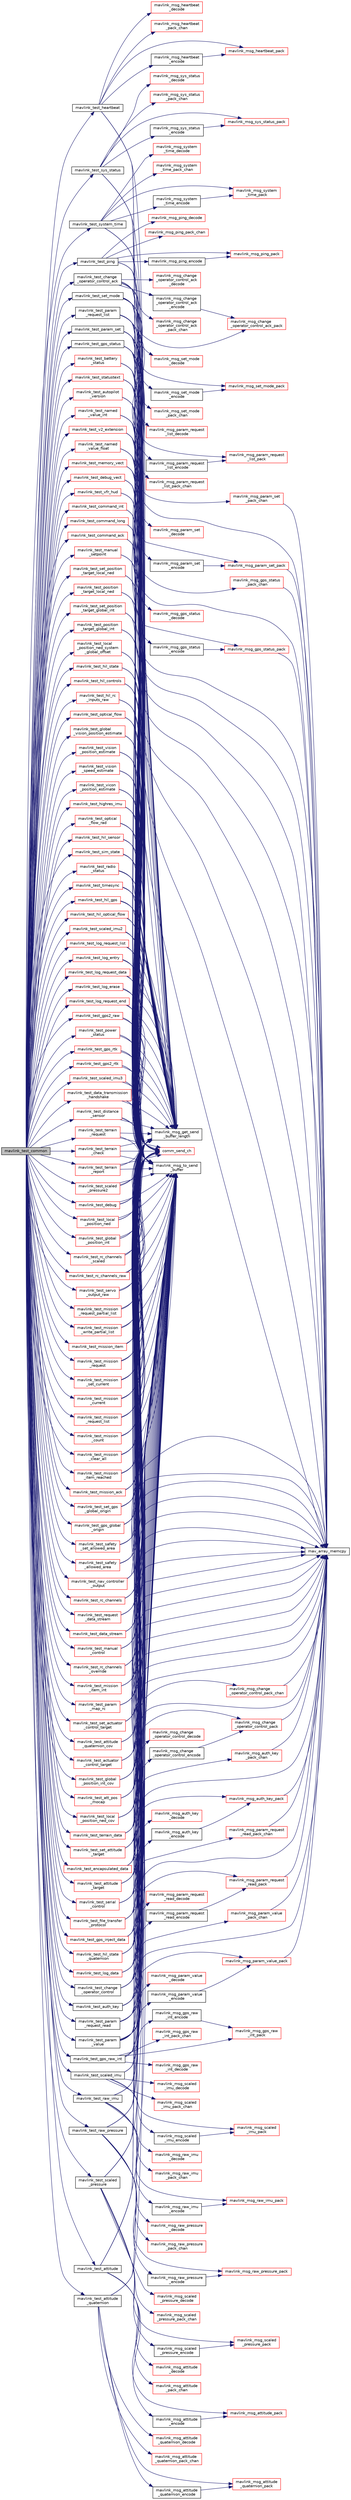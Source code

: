 digraph "mavlink_test_common"
{
 // INTERACTIVE_SVG=YES
  edge [fontname="Helvetica",fontsize="10",labelfontname="Helvetica",labelfontsize="10"];
  node [fontname="Helvetica",fontsize="10",shape=record];
  rankdir="LR";
  Node1 [label="mavlink_test_common",height=0.2,width=0.4,color="black", fillcolor="grey75", style="filled" fontcolor="black"];
  Node1 -> Node2 [color="midnightblue",fontsize="10",style="solid",fontname="Helvetica"];
  Node2 [label="mavlink_test_heartbeat",height=0.2,width=0.4,color="black", fillcolor="white", style="filled",URL="$v1_80_2common_2testsuite_8h.html#a62f55641a3e31921cfd59080e744a01b"];
  Node2 -> Node3 [color="midnightblue",fontsize="10",style="solid",fontname="Helvetica"];
  Node3 [label="mavlink_msg_heartbeat\l_encode",height=0.2,width=0.4,color="black", fillcolor="white", style="filled",URL="$v0_89_2common_2mavlink__msg__heartbeat_8h.html#abddf6bdff88bf39decff87e5b4ee45e0",tooltip="Encode a heartbeat struct into a message. "];
  Node3 -> Node4 [color="midnightblue",fontsize="10",style="solid",fontname="Helvetica"];
  Node4 [label="mavlink_msg_heartbeat_pack",height=0.2,width=0.4,color="red", fillcolor="white", style="filled",URL="$v0_89_2common_2mavlink__msg__heartbeat_8h.html#a14210c500786f61f95e068f63879b01e",tooltip="Pack a heartbeat message. "];
  Node2 -> Node5 [color="midnightblue",fontsize="10",style="solid",fontname="Helvetica"];
  Node5 [label="mavlink_msg_heartbeat\l_decode",height=0.2,width=0.4,color="red", fillcolor="white", style="filled",URL="$v0_89_2common_2mavlink__msg__heartbeat_8h.html#a597b3a2ed8a0df9c414b0f8ad5b196de",tooltip="Decode a heartbeat message into a struct. "];
  Node2 -> Node4 [color="midnightblue",fontsize="10",style="solid",fontname="Helvetica"];
  Node2 -> Node6 [color="midnightblue",fontsize="10",style="solid",fontname="Helvetica"];
  Node6 [label="mavlink_msg_heartbeat\l_pack_chan",height=0.2,width=0.4,color="red", fillcolor="white", style="filled",URL="$v0_89_2common_2mavlink__msg__heartbeat_8h.html#a20621f9555594a034859d967af150ec1",tooltip="Pack a heartbeat message on a channel. "];
  Node2 -> Node7 [color="midnightblue",fontsize="10",style="solid",fontname="Helvetica"];
  Node7 [label="mavlink_msg_to_send\l_buffer",height=0.2,width=0.4,color="black", fillcolor="white", style="filled",URL="$v0_89_2mavlink__helpers_8h.html#afea0a9befa84822fd62c2899ea0d849e",tooltip="Pack a message to send it over a serial byte stream. "];
  Node2 -> Node8 [color="midnightblue",fontsize="10",style="solid",fontname="Helvetica"];
  Node8 [label="mavlink_msg_get_send\l_buffer_length",height=0.2,width=0.4,color="black", fillcolor="white", style="filled",URL="$v0_89_2protocol_8h.html#aa86c08f27aabb7a2e12a67f189f590c8",tooltip="Get the required buffer size for this message. "];
  Node2 -> Node9 [color="midnightblue",fontsize="10",style="solid",fontname="Helvetica"];
  Node9 [label="comm_send_ch",height=0.2,width=0.4,color="red", fillcolor="white", style="filled",URL="$GCS__MAVLink_8h.html#ab753873a1ee10adedd0ce246311468f8"];
  Node1 -> Node10 [color="midnightblue",fontsize="10",style="solid",fontname="Helvetica"];
  Node10 [label="mavlink_test_sys_status",height=0.2,width=0.4,color="black", fillcolor="white", style="filled",URL="$v1_80_2common_2testsuite_8h.html#aa0ff69401502c34fa7e272fdddc6a82a"];
  Node10 -> Node11 [color="midnightblue",fontsize="10",style="solid",fontname="Helvetica"];
  Node11 [label="mavlink_msg_sys_status\l_encode",height=0.2,width=0.4,color="black", fillcolor="white", style="filled",URL="$v0_89_2common_2mavlink__msg__sys__status_8h.html#a9f1ad4886c9453ae3ff558ddfff7c9c8",tooltip="Encode a sys_status struct into a message. "];
  Node11 -> Node12 [color="midnightblue",fontsize="10",style="solid",fontname="Helvetica"];
  Node12 [label="mavlink_msg_sys_status_pack",height=0.2,width=0.4,color="red", fillcolor="white", style="filled",URL="$v0_89_2common_2mavlink__msg__sys__status_8h.html#ad8c1635d14a8dad78a9bcf60627a2b13",tooltip="Pack a sys_status message. "];
  Node10 -> Node13 [color="midnightblue",fontsize="10",style="solid",fontname="Helvetica"];
  Node13 [label="mavlink_msg_sys_status\l_decode",height=0.2,width=0.4,color="red", fillcolor="white", style="filled",URL="$v0_89_2common_2mavlink__msg__sys__status_8h.html#a4be98a862e69632757cf7f0b9ce29983",tooltip="Decode a sys_status message into a struct. "];
  Node10 -> Node12 [color="midnightblue",fontsize="10",style="solid",fontname="Helvetica"];
  Node10 -> Node14 [color="midnightblue",fontsize="10",style="solid",fontname="Helvetica"];
  Node14 [label="mavlink_msg_sys_status\l_pack_chan",height=0.2,width=0.4,color="red", fillcolor="white", style="filled",URL="$v0_89_2common_2mavlink__msg__sys__status_8h.html#a88bd04dbfb9b5ca4d59e8c2501500f3d",tooltip="Pack a sys_status message on a channel. "];
  Node10 -> Node7 [color="midnightblue",fontsize="10",style="solid",fontname="Helvetica"];
  Node10 -> Node8 [color="midnightblue",fontsize="10",style="solid",fontname="Helvetica"];
  Node10 -> Node9 [color="midnightblue",fontsize="10",style="solid",fontname="Helvetica"];
  Node1 -> Node15 [color="midnightblue",fontsize="10",style="solid",fontname="Helvetica"];
  Node15 [label="mavlink_test_system_time",height=0.2,width=0.4,color="black", fillcolor="white", style="filled",URL="$v1_80_2common_2testsuite_8h.html#af44efd2e6d292d68b7604d5b9db25158"];
  Node15 -> Node16 [color="midnightblue",fontsize="10",style="solid",fontname="Helvetica"];
  Node16 [label="mavlink_msg_system\l_time_encode",height=0.2,width=0.4,color="black", fillcolor="white", style="filled",URL="$v0_89_2common_2mavlink__msg__system__time_8h.html#a3db4dede8f10028d244b851b0b946c7b",tooltip="Encode a system_time struct into a message. "];
  Node16 -> Node17 [color="midnightblue",fontsize="10",style="solid",fontname="Helvetica"];
  Node17 [label="mavlink_msg_system\l_time_pack",height=0.2,width=0.4,color="red", fillcolor="white", style="filled",URL="$v0_89_2common_2mavlink__msg__system__time_8h.html#a4c20b48c9f31dde9a1631bf245f3608e",tooltip="Pack a system_time message. "];
  Node15 -> Node18 [color="midnightblue",fontsize="10",style="solid",fontname="Helvetica"];
  Node18 [label="mavlink_msg_system\l_time_decode",height=0.2,width=0.4,color="red", fillcolor="white", style="filled",URL="$v0_89_2common_2mavlink__msg__system__time_8h.html#aae2fc7f517c259939ceb075b29e72feb",tooltip="Decode a system_time message into a struct. "];
  Node15 -> Node17 [color="midnightblue",fontsize="10",style="solid",fontname="Helvetica"];
  Node15 -> Node19 [color="midnightblue",fontsize="10",style="solid",fontname="Helvetica"];
  Node19 [label="mavlink_msg_system\l_time_pack_chan",height=0.2,width=0.4,color="red", fillcolor="white", style="filled",URL="$v0_89_2common_2mavlink__msg__system__time_8h.html#a0bb5eb9c35598d099babf292edad84aa",tooltip="Pack a system_time message on a channel. "];
  Node15 -> Node7 [color="midnightblue",fontsize="10",style="solid",fontname="Helvetica"];
  Node15 -> Node8 [color="midnightblue",fontsize="10",style="solid",fontname="Helvetica"];
  Node15 -> Node9 [color="midnightblue",fontsize="10",style="solid",fontname="Helvetica"];
  Node1 -> Node20 [color="midnightblue",fontsize="10",style="solid",fontname="Helvetica"];
  Node20 [label="mavlink_test_ping",height=0.2,width=0.4,color="black", fillcolor="white", style="filled",URL="$v1_80_2common_2testsuite_8h.html#a85821d981a3a4b5a2351046a333ba0a8"];
  Node20 -> Node21 [color="midnightblue",fontsize="10",style="solid",fontname="Helvetica"];
  Node21 [label="mavlink_msg_ping_encode",height=0.2,width=0.4,color="black", fillcolor="white", style="filled",URL="$v0_89_2common_2mavlink__msg__ping_8h.html#af8bd0f9da850420a21a0c15e406a02f3",tooltip="Encode a ping struct into a message. "];
  Node21 -> Node22 [color="midnightblue",fontsize="10",style="solid",fontname="Helvetica"];
  Node22 [label="mavlink_msg_ping_pack",height=0.2,width=0.4,color="red", fillcolor="white", style="filled",URL="$v0_89_2common_2mavlink__msg__ping_8h.html#a4e7377b42da6581071c2c72630c94b78",tooltip="Pack a ping message. "];
  Node20 -> Node23 [color="midnightblue",fontsize="10",style="solid",fontname="Helvetica"];
  Node23 [label="mavlink_msg_ping_decode",height=0.2,width=0.4,color="red", fillcolor="white", style="filled",URL="$v0_89_2common_2mavlink__msg__ping_8h.html#adb00250be75a1464a99d3c311111f193",tooltip="Decode a ping message into a struct. "];
  Node20 -> Node22 [color="midnightblue",fontsize="10",style="solid",fontname="Helvetica"];
  Node20 -> Node24 [color="midnightblue",fontsize="10",style="solid",fontname="Helvetica"];
  Node24 [label="mavlink_msg_ping_pack_chan",height=0.2,width=0.4,color="red", fillcolor="white", style="filled",URL="$v0_89_2common_2mavlink__msg__ping_8h.html#a2f1553dd7725ecb2fbd535caf2f918f1",tooltip="Pack a ping message on a channel. "];
  Node20 -> Node7 [color="midnightblue",fontsize="10",style="solid",fontname="Helvetica"];
  Node20 -> Node8 [color="midnightblue",fontsize="10",style="solid",fontname="Helvetica"];
  Node20 -> Node9 [color="midnightblue",fontsize="10",style="solid",fontname="Helvetica"];
  Node1 -> Node25 [color="midnightblue",fontsize="10",style="solid",fontname="Helvetica"];
  Node25 [label="mavlink_test_change\l_operator_control",height=0.2,width=0.4,color="black", fillcolor="white", style="filled",URL="$v1_80_2common_2testsuite_8h.html#ac5ff28d1a5ffde95310ac87a5db08312"];
  Node25 -> Node26 [color="midnightblue",fontsize="10",style="solid",fontname="Helvetica"];
  Node26 [label="mav_array_memcpy",height=0.2,width=0.4,color="black", fillcolor="white", style="filled",URL="$v0_89_2protocol_8h.html#a4486c3d5854cac1cb6a0fb1cc5ba570c"];
  Node25 -> Node27 [color="midnightblue",fontsize="10",style="solid",fontname="Helvetica"];
  Node27 [label="mavlink_msg_change\l_operator_control_encode",height=0.2,width=0.4,color="black", fillcolor="white", style="filled",URL="$v0_89_2common_2mavlink__msg__change__operator__control_8h.html#aabae5cde75540c7e00eeb4188322bb98",tooltip="Encode a change_operator_control struct into a message. "];
  Node27 -> Node28 [color="midnightblue",fontsize="10",style="solid",fontname="Helvetica"];
  Node28 [label="mavlink_msg_change\l_operator_control_pack",height=0.2,width=0.4,color="red", fillcolor="white", style="filled",URL="$v0_89_2common_2mavlink__msg__change__operator__control_8h.html#acd647d41f415e291aee5d095df74eee3",tooltip="Pack a change_operator_control message. "];
  Node28 -> Node26 [color="midnightblue",fontsize="10",style="solid",fontname="Helvetica"];
  Node25 -> Node29 [color="midnightblue",fontsize="10",style="solid",fontname="Helvetica"];
  Node29 [label="mavlink_msg_change\l_operator_control_decode",height=0.2,width=0.4,color="red", fillcolor="white", style="filled",URL="$v0_89_2common_2mavlink__msg__change__operator__control_8h.html#a809b6cbdee75f5901cd1487e751059e9",tooltip="Decode a change_operator_control message into a struct. "];
  Node25 -> Node28 [color="midnightblue",fontsize="10",style="solid",fontname="Helvetica"];
  Node25 -> Node30 [color="midnightblue",fontsize="10",style="solid",fontname="Helvetica"];
  Node30 [label="mavlink_msg_change\l_operator_control_pack_chan",height=0.2,width=0.4,color="red", fillcolor="white", style="filled",URL="$v0_89_2common_2mavlink__msg__change__operator__control_8h.html#ab67baa0d3bc6c24f7e0caa09cd18f174",tooltip="Pack a change_operator_control message on a channel. "];
  Node30 -> Node26 [color="midnightblue",fontsize="10",style="solid",fontname="Helvetica"];
  Node25 -> Node7 [color="midnightblue",fontsize="10",style="solid",fontname="Helvetica"];
  Node25 -> Node8 [color="midnightblue",fontsize="10",style="solid",fontname="Helvetica"];
  Node25 -> Node9 [color="midnightblue",fontsize="10",style="solid",fontname="Helvetica"];
  Node1 -> Node31 [color="midnightblue",fontsize="10",style="solid",fontname="Helvetica"];
  Node31 [label="mavlink_test_change\l_operator_control_ack",height=0.2,width=0.4,color="black", fillcolor="white", style="filled",URL="$v1_80_2common_2testsuite_8h.html#af24de5805833fa4cbdba2a340aae52f0"];
  Node31 -> Node32 [color="midnightblue",fontsize="10",style="solid",fontname="Helvetica"];
  Node32 [label="mavlink_msg_change\l_operator_control_ack\l_encode",height=0.2,width=0.4,color="black", fillcolor="white", style="filled",URL="$v0_89_2common_2mavlink__msg__change__operator__control__ack_8h.html#a0b0b984d5ea82383f52471579fb19577",tooltip="Encode a change_operator_control_ack struct into a message. "];
  Node32 -> Node33 [color="midnightblue",fontsize="10",style="solid",fontname="Helvetica"];
  Node33 [label="mavlink_msg_change\l_operator_control_ack_pack",height=0.2,width=0.4,color="red", fillcolor="white", style="filled",URL="$v0_89_2common_2mavlink__msg__change__operator__control__ack_8h.html#ae908477ae61839ffbd4a6c8d8dbf7eba",tooltip="Pack a change_operator_control_ack message. "];
  Node31 -> Node34 [color="midnightblue",fontsize="10",style="solid",fontname="Helvetica"];
  Node34 [label="mavlink_msg_change\l_operator_control_ack\l_decode",height=0.2,width=0.4,color="red", fillcolor="white", style="filled",URL="$v0_89_2common_2mavlink__msg__change__operator__control__ack_8h.html#a46dc3865ef22db3fe941038192f9b4e9",tooltip="Decode a change_operator_control_ack message into a struct. "];
  Node31 -> Node33 [color="midnightblue",fontsize="10",style="solid",fontname="Helvetica"];
  Node31 -> Node35 [color="midnightblue",fontsize="10",style="solid",fontname="Helvetica"];
  Node35 [label="mavlink_msg_change\l_operator_control_ack\l_pack_chan",height=0.2,width=0.4,color="red", fillcolor="white", style="filled",URL="$v0_89_2common_2mavlink__msg__change__operator__control__ack_8h.html#a3cff410413867eac6b3043e917256b35",tooltip="Pack a change_operator_control_ack message on a channel. "];
  Node31 -> Node7 [color="midnightblue",fontsize="10",style="solid",fontname="Helvetica"];
  Node31 -> Node8 [color="midnightblue",fontsize="10",style="solid",fontname="Helvetica"];
  Node31 -> Node9 [color="midnightblue",fontsize="10",style="solid",fontname="Helvetica"];
  Node1 -> Node36 [color="midnightblue",fontsize="10",style="solid",fontname="Helvetica"];
  Node36 [label="mavlink_test_auth_key",height=0.2,width=0.4,color="black", fillcolor="white", style="filled",URL="$v1_80_2common_2testsuite_8h.html#ac41de322ef84bfa78d7d47669873f708"];
  Node36 -> Node26 [color="midnightblue",fontsize="10",style="solid",fontname="Helvetica"];
  Node36 -> Node37 [color="midnightblue",fontsize="10",style="solid",fontname="Helvetica"];
  Node37 [label="mavlink_msg_auth_key\l_encode",height=0.2,width=0.4,color="black", fillcolor="white", style="filled",URL="$v0_89_2common_2mavlink__msg__auth__key_8h.html#adaf9e1697df71f53ddd3fd70dcecde40",tooltip="Encode a auth_key struct into a message. "];
  Node37 -> Node38 [color="midnightblue",fontsize="10",style="solid",fontname="Helvetica"];
  Node38 [label="mavlink_msg_auth_key_pack",height=0.2,width=0.4,color="red", fillcolor="white", style="filled",URL="$v0_89_2common_2mavlink__msg__auth__key_8h.html#a5eb1b5a9bf0549194b6e2e242bd9f283",tooltip="Pack a auth_key message. "];
  Node38 -> Node26 [color="midnightblue",fontsize="10",style="solid",fontname="Helvetica"];
  Node36 -> Node39 [color="midnightblue",fontsize="10",style="solid",fontname="Helvetica"];
  Node39 [label="mavlink_msg_auth_key\l_decode",height=0.2,width=0.4,color="red", fillcolor="white", style="filled",URL="$v0_89_2common_2mavlink__msg__auth__key_8h.html#a5e45499f645ad089d44024ca36a55577",tooltip="Decode a auth_key message into a struct. "];
  Node36 -> Node38 [color="midnightblue",fontsize="10",style="solid",fontname="Helvetica"];
  Node36 -> Node40 [color="midnightblue",fontsize="10",style="solid",fontname="Helvetica"];
  Node40 [label="mavlink_msg_auth_key\l_pack_chan",height=0.2,width=0.4,color="red", fillcolor="white", style="filled",URL="$v0_89_2common_2mavlink__msg__auth__key_8h.html#a3ddf0f9492331a4aab9ce60f10b10988",tooltip="Pack a auth_key message on a channel. "];
  Node40 -> Node26 [color="midnightblue",fontsize="10",style="solid",fontname="Helvetica"];
  Node36 -> Node7 [color="midnightblue",fontsize="10",style="solid",fontname="Helvetica"];
  Node36 -> Node8 [color="midnightblue",fontsize="10",style="solid",fontname="Helvetica"];
  Node36 -> Node9 [color="midnightblue",fontsize="10",style="solid",fontname="Helvetica"];
  Node1 -> Node41 [color="midnightblue",fontsize="10",style="solid",fontname="Helvetica"];
  Node41 [label="mavlink_test_set_mode",height=0.2,width=0.4,color="black", fillcolor="white", style="filled",URL="$v1_80_2common_2testsuite_8h.html#ab12d026327d342155b2766f62a5e828b"];
  Node41 -> Node42 [color="midnightblue",fontsize="10",style="solid",fontname="Helvetica"];
  Node42 [label="mavlink_msg_set_mode\l_encode",height=0.2,width=0.4,color="black", fillcolor="white", style="filled",URL="$v0_89_2common_2mavlink__msg__set__mode_8h.html#a53a35e8c84c3e42fbebd7fa8039daf7e",tooltip="Encode a set_mode struct into a message. "];
  Node42 -> Node43 [color="midnightblue",fontsize="10",style="solid",fontname="Helvetica"];
  Node43 [label="mavlink_msg_set_mode_pack",height=0.2,width=0.4,color="red", fillcolor="white", style="filled",URL="$v0_89_2common_2mavlink__msg__set__mode_8h.html#a53cd3e9427a92fbab3cbda88909ff557",tooltip="Pack a set_mode message. "];
  Node41 -> Node44 [color="midnightblue",fontsize="10",style="solid",fontname="Helvetica"];
  Node44 [label="mavlink_msg_set_mode\l_decode",height=0.2,width=0.4,color="red", fillcolor="white", style="filled",URL="$v0_89_2common_2mavlink__msg__set__mode_8h.html#a18ffb48ae51f7128753bb91cc7ced9d8",tooltip="Decode a set_mode message into a struct. "];
  Node41 -> Node43 [color="midnightblue",fontsize="10",style="solid",fontname="Helvetica"];
  Node41 -> Node45 [color="midnightblue",fontsize="10",style="solid",fontname="Helvetica"];
  Node45 [label="mavlink_msg_set_mode\l_pack_chan",height=0.2,width=0.4,color="red", fillcolor="white", style="filled",URL="$v0_89_2common_2mavlink__msg__set__mode_8h.html#a2de9c0681f5f187ee9350ef804d56398",tooltip="Pack a set_mode message on a channel. "];
  Node41 -> Node7 [color="midnightblue",fontsize="10",style="solid",fontname="Helvetica"];
  Node41 -> Node8 [color="midnightblue",fontsize="10",style="solid",fontname="Helvetica"];
  Node41 -> Node9 [color="midnightblue",fontsize="10",style="solid",fontname="Helvetica"];
  Node1 -> Node46 [color="midnightblue",fontsize="10",style="solid",fontname="Helvetica"];
  Node46 [label="mavlink_test_param\l_request_read",height=0.2,width=0.4,color="black", fillcolor="white", style="filled",URL="$v1_80_2common_2testsuite_8h.html#a80bddf4292281cd11f5e4f2bd7c95857"];
  Node46 -> Node26 [color="midnightblue",fontsize="10",style="solid",fontname="Helvetica"];
  Node46 -> Node47 [color="midnightblue",fontsize="10",style="solid",fontname="Helvetica"];
  Node47 [label="mavlink_msg_param_request\l_read_encode",height=0.2,width=0.4,color="black", fillcolor="white", style="filled",URL="$v0_89_2common_2mavlink__msg__param__request__read_8h.html#ac0b2f42a21717f799a8c97848ac8f1d2",tooltip="Encode a param_request_read struct into a message. "];
  Node47 -> Node48 [color="midnightblue",fontsize="10",style="solid",fontname="Helvetica"];
  Node48 [label="mavlink_msg_param_request\l_read_pack",height=0.2,width=0.4,color="red", fillcolor="white", style="filled",URL="$v0_89_2common_2mavlink__msg__param__request__read_8h.html#a01377350a6b268c9f6d54703c6d06f24",tooltip="Pack a param_request_read message. "];
  Node48 -> Node26 [color="midnightblue",fontsize="10",style="solid",fontname="Helvetica"];
  Node46 -> Node49 [color="midnightblue",fontsize="10",style="solid",fontname="Helvetica"];
  Node49 [label="mavlink_msg_param_request\l_read_decode",height=0.2,width=0.4,color="red", fillcolor="white", style="filled",URL="$v0_89_2common_2mavlink__msg__param__request__read_8h.html#adbed543173b3f7eded48196adba0cba8",tooltip="Decode a param_request_read message into a struct. "];
  Node46 -> Node48 [color="midnightblue",fontsize="10",style="solid",fontname="Helvetica"];
  Node46 -> Node50 [color="midnightblue",fontsize="10",style="solid",fontname="Helvetica"];
  Node50 [label="mavlink_msg_param_request\l_read_pack_chan",height=0.2,width=0.4,color="red", fillcolor="white", style="filled",URL="$v0_89_2common_2mavlink__msg__param__request__read_8h.html#afc54042641a559ab733a1920a2abdda1",tooltip="Pack a param_request_read message on a channel. "];
  Node50 -> Node26 [color="midnightblue",fontsize="10",style="solid",fontname="Helvetica"];
  Node46 -> Node7 [color="midnightblue",fontsize="10",style="solid",fontname="Helvetica"];
  Node46 -> Node8 [color="midnightblue",fontsize="10",style="solid",fontname="Helvetica"];
  Node46 -> Node9 [color="midnightblue",fontsize="10",style="solid",fontname="Helvetica"];
  Node1 -> Node51 [color="midnightblue",fontsize="10",style="solid",fontname="Helvetica"];
  Node51 [label="mavlink_test_param\l_request_list",height=0.2,width=0.4,color="black", fillcolor="white", style="filled",URL="$v1_80_2common_2testsuite_8h.html#a707e336f5c6244dba46e69313883b253"];
  Node51 -> Node52 [color="midnightblue",fontsize="10",style="solid",fontname="Helvetica"];
  Node52 [label="mavlink_msg_param_request\l_list_encode",height=0.2,width=0.4,color="black", fillcolor="white", style="filled",URL="$v0_89_2common_2mavlink__msg__param__request__list_8h.html#a245e64f551afde6de372e442573f2627",tooltip="Encode a param_request_list struct into a message. "];
  Node52 -> Node53 [color="midnightblue",fontsize="10",style="solid",fontname="Helvetica"];
  Node53 [label="mavlink_msg_param_request\l_list_pack",height=0.2,width=0.4,color="red", fillcolor="white", style="filled",URL="$v0_89_2common_2mavlink__msg__param__request__list_8h.html#a2d58968381147c185ee9e14b07e567be",tooltip="Pack a param_request_list message. "];
  Node51 -> Node54 [color="midnightblue",fontsize="10",style="solid",fontname="Helvetica"];
  Node54 [label="mavlink_msg_param_request\l_list_decode",height=0.2,width=0.4,color="red", fillcolor="white", style="filled",URL="$v0_89_2common_2mavlink__msg__param__request__list_8h.html#a47917a207b97dc1a2db4bddae40e1e6b",tooltip="Decode a param_request_list message into a struct. "];
  Node51 -> Node53 [color="midnightblue",fontsize="10",style="solid",fontname="Helvetica"];
  Node51 -> Node55 [color="midnightblue",fontsize="10",style="solid",fontname="Helvetica"];
  Node55 [label="mavlink_msg_param_request\l_list_pack_chan",height=0.2,width=0.4,color="red", fillcolor="white", style="filled",URL="$v0_89_2common_2mavlink__msg__param__request__list_8h.html#a3c2a27c1f99725868841985efea534bd",tooltip="Pack a param_request_list message on a channel. "];
  Node51 -> Node7 [color="midnightblue",fontsize="10",style="solid",fontname="Helvetica"];
  Node51 -> Node8 [color="midnightblue",fontsize="10",style="solid",fontname="Helvetica"];
  Node51 -> Node9 [color="midnightblue",fontsize="10",style="solid",fontname="Helvetica"];
  Node1 -> Node56 [color="midnightblue",fontsize="10",style="solid",fontname="Helvetica"];
  Node56 [label="mavlink_test_param\l_value",height=0.2,width=0.4,color="black", fillcolor="white", style="filled",URL="$v1_80_2common_2testsuite_8h.html#a21b48d9cd6e6feef3d12b07b20b9575c"];
  Node56 -> Node26 [color="midnightblue",fontsize="10",style="solid",fontname="Helvetica"];
  Node56 -> Node57 [color="midnightblue",fontsize="10",style="solid",fontname="Helvetica"];
  Node57 [label="mavlink_msg_param_value\l_encode",height=0.2,width=0.4,color="black", fillcolor="white", style="filled",URL="$v0_89_2common_2mavlink__msg__param__value_8h.html#aca4808242d70b70927121997f6b6f736",tooltip="Encode a param_value struct into a message. "];
  Node57 -> Node58 [color="midnightblue",fontsize="10",style="solid",fontname="Helvetica"];
  Node58 [label="mavlink_msg_param_value_pack",height=0.2,width=0.4,color="red", fillcolor="white", style="filled",URL="$v0_89_2common_2mavlink__msg__param__value_8h.html#acbef1ec07e2eb3bff44623a1c800863e",tooltip="Pack a param_value message. "];
  Node58 -> Node26 [color="midnightblue",fontsize="10",style="solid",fontname="Helvetica"];
  Node56 -> Node59 [color="midnightblue",fontsize="10",style="solid",fontname="Helvetica"];
  Node59 [label="mavlink_msg_param_value\l_decode",height=0.2,width=0.4,color="red", fillcolor="white", style="filled",URL="$v0_89_2common_2mavlink__msg__param__value_8h.html#aeaaec6eaeed8b6430bd1742266c0a96f",tooltip="Decode a param_value message into a struct. "];
  Node56 -> Node58 [color="midnightblue",fontsize="10",style="solid",fontname="Helvetica"];
  Node56 -> Node60 [color="midnightblue",fontsize="10",style="solid",fontname="Helvetica"];
  Node60 [label="mavlink_msg_param_value\l_pack_chan",height=0.2,width=0.4,color="red", fillcolor="white", style="filled",URL="$v0_89_2common_2mavlink__msg__param__value_8h.html#a392b1e2f329b22ffb1ebf291242502fc",tooltip="Pack a param_value message on a channel. "];
  Node60 -> Node26 [color="midnightblue",fontsize="10",style="solid",fontname="Helvetica"];
  Node56 -> Node7 [color="midnightblue",fontsize="10",style="solid",fontname="Helvetica"];
  Node56 -> Node8 [color="midnightblue",fontsize="10",style="solid",fontname="Helvetica"];
  Node56 -> Node9 [color="midnightblue",fontsize="10",style="solid",fontname="Helvetica"];
  Node1 -> Node61 [color="midnightblue",fontsize="10",style="solid",fontname="Helvetica"];
  Node61 [label="mavlink_test_param_set",height=0.2,width=0.4,color="black", fillcolor="white", style="filled",URL="$v1_80_2common_2testsuite_8h.html#a69acd76734c32b19dca35fefc0d48b30"];
  Node61 -> Node26 [color="midnightblue",fontsize="10",style="solid",fontname="Helvetica"];
  Node61 -> Node62 [color="midnightblue",fontsize="10",style="solid",fontname="Helvetica"];
  Node62 [label="mavlink_msg_param_set\l_encode",height=0.2,width=0.4,color="black", fillcolor="white", style="filled",URL="$v0_89_2common_2mavlink__msg__param__set_8h.html#a553fb14e789ebb6e2f31a477655f2201",tooltip="Encode a param_set struct into a message. "];
  Node62 -> Node63 [color="midnightblue",fontsize="10",style="solid",fontname="Helvetica"];
  Node63 [label="mavlink_msg_param_set_pack",height=0.2,width=0.4,color="red", fillcolor="white", style="filled",URL="$v0_89_2common_2mavlink__msg__param__set_8h.html#ac07002dbcae6dab4a17018b30a69fe19",tooltip="Pack a param_set message. "];
  Node63 -> Node26 [color="midnightblue",fontsize="10",style="solid",fontname="Helvetica"];
  Node61 -> Node64 [color="midnightblue",fontsize="10",style="solid",fontname="Helvetica"];
  Node64 [label="mavlink_msg_param_set\l_decode",height=0.2,width=0.4,color="red", fillcolor="white", style="filled",URL="$v0_89_2common_2mavlink__msg__param__set_8h.html#ab28789bc910822f30299f3ab9a2dd2ca",tooltip="Decode a param_set message into a struct. "];
  Node61 -> Node63 [color="midnightblue",fontsize="10",style="solid",fontname="Helvetica"];
  Node61 -> Node65 [color="midnightblue",fontsize="10",style="solid",fontname="Helvetica"];
  Node65 [label="mavlink_msg_param_set\l_pack_chan",height=0.2,width=0.4,color="red", fillcolor="white", style="filled",URL="$v0_89_2common_2mavlink__msg__param__set_8h.html#a9b885147b54932297f137b51ac607da4",tooltip="Pack a param_set message on a channel. "];
  Node65 -> Node26 [color="midnightblue",fontsize="10",style="solid",fontname="Helvetica"];
  Node61 -> Node7 [color="midnightblue",fontsize="10",style="solid",fontname="Helvetica"];
  Node61 -> Node8 [color="midnightblue",fontsize="10",style="solid",fontname="Helvetica"];
  Node61 -> Node9 [color="midnightblue",fontsize="10",style="solid",fontname="Helvetica"];
  Node1 -> Node66 [color="midnightblue",fontsize="10",style="solid",fontname="Helvetica"];
  Node66 [label="mavlink_test_gps_raw_int",height=0.2,width=0.4,color="black", fillcolor="white", style="filled",URL="$v1_80_2common_2testsuite_8h.html#a1608ac13be0bbc2588ca387f5a4e7348"];
  Node66 -> Node67 [color="midnightblue",fontsize="10",style="solid",fontname="Helvetica"];
  Node67 [label="mavlink_msg_gps_raw\l_int_encode",height=0.2,width=0.4,color="black", fillcolor="white", style="filled",URL="$v0_89_2common_2mavlink__msg__gps__raw__int_8h.html#a2fed85d0fb9177d68d5369012e4bd8e1",tooltip="Encode a gps_raw_int struct into a message. "];
  Node67 -> Node68 [color="midnightblue",fontsize="10",style="solid",fontname="Helvetica"];
  Node68 [label="mavlink_msg_gps_raw\l_int_pack",height=0.2,width=0.4,color="red", fillcolor="white", style="filled",URL="$v0_89_2common_2mavlink__msg__gps__raw__int_8h.html#a6e2462eee3e20ac5e0f29cae024c41c5",tooltip="Pack a gps_raw_int message. "];
  Node66 -> Node69 [color="midnightblue",fontsize="10",style="solid",fontname="Helvetica"];
  Node69 [label="mavlink_msg_gps_raw\l_int_decode",height=0.2,width=0.4,color="red", fillcolor="white", style="filled",URL="$v0_89_2common_2mavlink__msg__gps__raw__int_8h.html#a0e714bd170ef80a643a3c3c4cf6cbe67",tooltip="Decode a gps_raw_int message into a struct. "];
  Node66 -> Node68 [color="midnightblue",fontsize="10",style="solid",fontname="Helvetica"];
  Node66 -> Node70 [color="midnightblue",fontsize="10",style="solid",fontname="Helvetica"];
  Node70 [label="mavlink_msg_gps_raw\l_int_pack_chan",height=0.2,width=0.4,color="red", fillcolor="white", style="filled",URL="$v0_89_2common_2mavlink__msg__gps__raw__int_8h.html#a8a6517d934e7bcd2cbe0f9c8abf07c37",tooltip="Pack a gps_raw_int message on a channel. "];
  Node66 -> Node7 [color="midnightblue",fontsize="10",style="solid",fontname="Helvetica"];
  Node66 -> Node8 [color="midnightblue",fontsize="10",style="solid",fontname="Helvetica"];
  Node66 -> Node9 [color="midnightblue",fontsize="10",style="solid",fontname="Helvetica"];
  Node1 -> Node71 [color="midnightblue",fontsize="10",style="solid",fontname="Helvetica"];
  Node71 [label="mavlink_test_gps_status",height=0.2,width=0.4,color="black", fillcolor="white", style="filled",URL="$v1_80_2common_2testsuite_8h.html#ac28882e77f7f950bff367d0655004a25"];
  Node71 -> Node26 [color="midnightblue",fontsize="10",style="solid",fontname="Helvetica"];
  Node71 -> Node72 [color="midnightblue",fontsize="10",style="solid",fontname="Helvetica"];
  Node72 [label="mavlink_msg_gps_status\l_encode",height=0.2,width=0.4,color="black", fillcolor="white", style="filled",URL="$v0_89_2common_2mavlink__msg__gps__status_8h.html#a7f2ac0f3bc21db0d8f79f475721d08d2",tooltip="Encode a gps_status struct into a message. "];
  Node72 -> Node73 [color="midnightblue",fontsize="10",style="solid",fontname="Helvetica"];
  Node73 [label="mavlink_msg_gps_status_pack",height=0.2,width=0.4,color="red", fillcolor="white", style="filled",URL="$v0_89_2common_2mavlink__msg__gps__status_8h.html#af06eb8afabaac8745416e6ac393b8dc0",tooltip="Pack a gps_status message. "];
  Node73 -> Node26 [color="midnightblue",fontsize="10",style="solid",fontname="Helvetica"];
  Node71 -> Node74 [color="midnightblue",fontsize="10",style="solid",fontname="Helvetica"];
  Node74 [label="mavlink_msg_gps_status\l_decode",height=0.2,width=0.4,color="red", fillcolor="white", style="filled",URL="$v0_89_2common_2mavlink__msg__gps__status_8h.html#a25fb7dbe61f4b8374ae6a06d91efdb2c",tooltip="Decode a gps_status message into a struct. "];
  Node71 -> Node73 [color="midnightblue",fontsize="10",style="solid",fontname="Helvetica"];
  Node71 -> Node75 [color="midnightblue",fontsize="10",style="solid",fontname="Helvetica"];
  Node75 [label="mavlink_msg_gps_status\l_pack_chan",height=0.2,width=0.4,color="red", fillcolor="white", style="filled",URL="$v0_89_2common_2mavlink__msg__gps__status_8h.html#a71e50e42e9217c6ad5cbe64a235c9c34",tooltip="Pack a gps_status message on a channel. "];
  Node75 -> Node26 [color="midnightblue",fontsize="10",style="solid",fontname="Helvetica"];
  Node71 -> Node7 [color="midnightblue",fontsize="10",style="solid",fontname="Helvetica"];
  Node71 -> Node8 [color="midnightblue",fontsize="10",style="solid",fontname="Helvetica"];
  Node71 -> Node9 [color="midnightblue",fontsize="10",style="solid",fontname="Helvetica"];
  Node1 -> Node76 [color="midnightblue",fontsize="10",style="solid",fontname="Helvetica"];
  Node76 [label="mavlink_test_scaled_imu",height=0.2,width=0.4,color="black", fillcolor="white", style="filled",URL="$v1_80_2common_2testsuite_8h.html#a453555e642df70acb2f083c842845083"];
  Node76 -> Node77 [color="midnightblue",fontsize="10",style="solid",fontname="Helvetica"];
  Node77 [label="mavlink_msg_scaled\l_imu_encode",height=0.2,width=0.4,color="black", fillcolor="white", style="filled",URL="$v0_89_2common_2mavlink__msg__scaled__imu_8h.html#a2a774dba2eab4b8270b8419be4946529",tooltip="Encode a scaled_imu struct into a message. "];
  Node77 -> Node78 [color="midnightblue",fontsize="10",style="solid",fontname="Helvetica"];
  Node78 [label="mavlink_msg_scaled\l_imu_pack",height=0.2,width=0.4,color="red", fillcolor="white", style="filled",URL="$v0_89_2common_2mavlink__msg__scaled__imu_8h.html#add91d69ca2f2cd1ec700dd6bfc744c2b",tooltip="Pack a scaled_imu message. "];
  Node76 -> Node79 [color="midnightblue",fontsize="10",style="solid",fontname="Helvetica"];
  Node79 [label="mavlink_msg_scaled\l_imu_decode",height=0.2,width=0.4,color="red", fillcolor="white", style="filled",URL="$v0_89_2common_2mavlink__msg__scaled__imu_8h.html#a9e291fc59f636f840a120ea841ea6a88",tooltip="Decode a scaled_imu message into a struct. "];
  Node76 -> Node78 [color="midnightblue",fontsize="10",style="solid",fontname="Helvetica"];
  Node76 -> Node80 [color="midnightblue",fontsize="10",style="solid",fontname="Helvetica"];
  Node80 [label="mavlink_msg_scaled\l_imu_pack_chan",height=0.2,width=0.4,color="red", fillcolor="white", style="filled",URL="$v0_89_2common_2mavlink__msg__scaled__imu_8h.html#a0fc1577816905df836a81e2daa82803c",tooltip="Pack a scaled_imu message on a channel. "];
  Node76 -> Node7 [color="midnightblue",fontsize="10",style="solid",fontname="Helvetica"];
  Node76 -> Node8 [color="midnightblue",fontsize="10",style="solid",fontname="Helvetica"];
  Node76 -> Node9 [color="midnightblue",fontsize="10",style="solid",fontname="Helvetica"];
  Node1 -> Node81 [color="midnightblue",fontsize="10",style="solid",fontname="Helvetica"];
  Node81 [label="mavlink_test_raw_imu",height=0.2,width=0.4,color="black", fillcolor="white", style="filled",URL="$v1_80_2common_2testsuite_8h.html#a7662ec4db2bdf68efba2e846dcb6fb78"];
  Node81 -> Node82 [color="midnightblue",fontsize="10",style="solid",fontname="Helvetica"];
  Node82 [label="mavlink_msg_raw_imu\l_encode",height=0.2,width=0.4,color="black", fillcolor="white", style="filled",URL="$v0_89_2common_2mavlink__msg__raw__imu_8h.html#ae6ef3ec842543a89e6b9275fdd3fe125",tooltip="Encode a raw_imu struct into a message. "];
  Node82 -> Node83 [color="midnightblue",fontsize="10",style="solid",fontname="Helvetica"];
  Node83 [label="mavlink_msg_raw_imu_pack",height=0.2,width=0.4,color="red", fillcolor="white", style="filled",URL="$v0_89_2common_2mavlink__msg__raw__imu_8h.html#acd0e68e0e3b36a832feadb8d9bbb0ae9",tooltip="Pack a raw_imu message. "];
  Node81 -> Node84 [color="midnightblue",fontsize="10",style="solid",fontname="Helvetica"];
  Node84 [label="mavlink_msg_raw_imu\l_decode",height=0.2,width=0.4,color="red", fillcolor="white", style="filled",URL="$v0_89_2common_2mavlink__msg__raw__imu_8h.html#aaa72d88a65a17940ea8b7a480ea6cca0",tooltip="Decode a raw_imu message into a struct. "];
  Node81 -> Node83 [color="midnightblue",fontsize="10",style="solid",fontname="Helvetica"];
  Node81 -> Node85 [color="midnightblue",fontsize="10",style="solid",fontname="Helvetica"];
  Node85 [label="mavlink_msg_raw_imu\l_pack_chan",height=0.2,width=0.4,color="red", fillcolor="white", style="filled",URL="$v0_89_2common_2mavlink__msg__raw__imu_8h.html#adc060429de5a28ee6eab0fc7cf5106fb",tooltip="Pack a raw_imu message on a channel. "];
  Node81 -> Node7 [color="midnightblue",fontsize="10",style="solid",fontname="Helvetica"];
  Node81 -> Node8 [color="midnightblue",fontsize="10",style="solid",fontname="Helvetica"];
  Node81 -> Node9 [color="midnightblue",fontsize="10",style="solid",fontname="Helvetica"];
  Node1 -> Node86 [color="midnightblue",fontsize="10",style="solid",fontname="Helvetica"];
  Node86 [label="mavlink_test_raw_pressure",height=0.2,width=0.4,color="black", fillcolor="white", style="filled",URL="$v1_80_2common_2testsuite_8h.html#a2a7f6eda0d3dc054a66cd47ac2f8fafd"];
  Node86 -> Node87 [color="midnightblue",fontsize="10",style="solid",fontname="Helvetica"];
  Node87 [label="mavlink_msg_raw_pressure\l_encode",height=0.2,width=0.4,color="black", fillcolor="white", style="filled",URL="$v0_89_2common_2mavlink__msg__raw__pressure_8h.html#ad447cc402318540ef3aa7e1be85abda2",tooltip="Encode a raw_pressure struct into a message. "];
  Node87 -> Node88 [color="midnightblue",fontsize="10",style="solid",fontname="Helvetica"];
  Node88 [label="mavlink_msg_raw_pressure_pack",height=0.2,width=0.4,color="red", fillcolor="white", style="filled",URL="$v0_89_2common_2mavlink__msg__raw__pressure_8h.html#a4ba7dd217a2ed0d6f5aea98b0cb6f215",tooltip="Pack a raw_pressure message. "];
  Node86 -> Node89 [color="midnightblue",fontsize="10",style="solid",fontname="Helvetica"];
  Node89 [label="mavlink_msg_raw_pressure\l_decode",height=0.2,width=0.4,color="red", fillcolor="white", style="filled",URL="$v0_89_2common_2mavlink__msg__raw__pressure_8h.html#ac2df6764db1a64eefec291465554b51c",tooltip="Decode a raw_pressure message into a struct. "];
  Node86 -> Node88 [color="midnightblue",fontsize="10",style="solid",fontname="Helvetica"];
  Node86 -> Node90 [color="midnightblue",fontsize="10",style="solid",fontname="Helvetica"];
  Node90 [label="mavlink_msg_raw_pressure\l_pack_chan",height=0.2,width=0.4,color="red", fillcolor="white", style="filled",URL="$v0_89_2common_2mavlink__msg__raw__pressure_8h.html#a14f4972fe22b8cfd3cebebb01dff0ce1",tooltip="Pack a raw_pressure message on a channel. "];
  Node86 -> Node7 [color="midnightblue",fontsize="10",style="solid",fontname="Helvetica"];
  Node86 -> Node8 [color="midnightblue",fontsize="10",style="solid",fontname="Helvetica"];
  Node86 -> Node9 [color="midnightblue",fontsize="10",style="solid",fontname="Helvetica"];
  Node1 -> Node91 [color="midnightblue",fontsize="10",style="solid",fontname="Helvetica"];
  Node91 [label="mavlink_test_scaled\l_pressure",height=0.2,width=0.4,color="black", fillcolor="white", style="filled",URL="$v1_80_2common_2testsuite_8h.html#a1e22d40d8c8289d098372416dc22aed0"];
  Node91 -> Node92 [color="midnightblue",fontsize="10",style="solid",fontname="Helvetica"];
  Node92 [label="mavlink_msg_scaled\l_pressure_encode",height=0.2,width=0.4,color="black", fillcolor="white", style="filled",URL="$v0_89_2common_2mavlink__msg__scaled__pressure_8h.html#a419fc84dedc403fb53ad1c544b0f76c5",tooltip="Encode a scaled_pressure struct into a message. "];
  Node92 -> Node93 [color="midnightblue",fontsize="10",style="solid",fontname="Helvetica"];
  Node93 [label="mavlink_msg_scaled\l_pressure_pack",height=0.2,width=0.4,color="red", fillcolor="white", style="filled",URL="$v0_89_2common_2mavlink__msg__scaled__pressure_8h.html#a848a22ca0894a1d02d78187c25104c27",tooltip="Pack a scaled_pressure message. "];
  Node91 -> Node94 [color="midnightblue",fontsize="10",style="solid",fontname="Helvetica"];
  Node94 [label="mavlink_msg_scaled\l_pressure_decode",height=0.2,width=0.4,color="red", fillcolor="white", style="filled",URL="$v0_89_2common_2mavlink__msg__scaled__pressure_8h.html#ac429343d80a03ce6d721f8525c6d1aad",tooltip="Decode a scaled_pressure message into a struct. "];
  Node91 -> Node93 [color="midnightblue",fontsize="10",style="solid",fontname="Helvetica"];
  Node91 -> Node95 [color="midnightblue",fontsize="10",style="solid",fontname="Helvetica"];
  Node95 [label="mavlink_msg_scaled\l_pressure_pack_chan",height=0.2,width=0.4,color="red", fillcolor="white", style="filled",URL="$v0_89_2common_2mavlink__msg__scaled__pressure_8h.html#acf06e4deffe905725d83f5a6f35ed85c",tooltip="Pack a scaled_pressure message on a channel. "];
  Node91 -> Node7 [color="midnightblue",fontsize="10",style="solid",fontname="Helvetica"];
  Node91 -> Node8 [color="midnightblue",fontsize="10",style="solid",fontname="Helvetica"];
  Node91 -> Node9 [color="midnightblue",fontsize="10",style="solid",fontname="Helvetica"];
  Node1 -> Node96 [color="midnightblue",fontsize="10",style="solid",fontname="Helvetica"];
  Node96 [label="mavlink_test_attitude",height=0.2,width=0.4,color="black", fillcolor="white", style="filled",URL="$v1_80_2common_2testsuite_8h.html#a738d98fbb37fa1dbf165f62d4d096b77"];
  Node96 -> Node97 [color="midnightblue",fontsize="10",style="solid",fontname="Helvetica"];
  Node97 [label="mavlink_msg_attitude\l_encode",height=0.2,width=0.4,color="black", fillcolor="white", style="filled",URL="$v0_89_2common_2mavlink__msg__attitude_8h.html#ac4c7efca3e3cdd8ca93f7a27802310a1",tooltip="Encode a attitude struct into a message. "];
  Node97 -> Node98 [color="midnightblue",fontsize="10",style="solid",fontname="Helvetica"];
  Node98 [label="mavlink_msg_attitude_pack",height=0.2,width=0.4,color="red", fillcolor="white", style="filled",URL="$v0_89_2common_2mavlink__msg__attitude_8h.html#a50c5a9bff877bc300eb52e607e29fed7",tooltip="Pack a attitude message. "];
  Node96 -> Node99 [color="midnightblue",fontsize="10",style="solid",fontname="Helvetica"];
  Node99 [label="mavlink_msg_attitude\l_decode",height=0.2,width=0.4,color="red", fillcolor="white", style="filled",URL="$v0_89_2common_2mavlink__msg__attitude_8h.html#aea9ac9866c5c81d5825d6eccecb9a9be",tooltip="Decode a attitude message into a struct. "];
  Node96 -> Node98 [color="midnightblue",fontsize="10",style="solid",fontname="Helvetica"];
  Node96 -> Node100 [color="midnightblue",fontsize="10",style="solid",fontname="Helvetica"];
  Node100 [label="mavlink_msg_attitude\l_pack_chan",height=0.2,width=0.4,color="red", fillcolor="white", style="filled",URL="$v0_89_2common_2mavlink__msg__attitude_8h.html#a618ec144aa502d1ee54e57f95497f15d",tooltip="Pack a attitude message on a channel. "];
  Node96 -> Node7 [color="midnightblue",fontsize="10",style="solid",fontname="Helvetica"];
  Node96 -> Node8 [color="midnightblue",fontsize="10",style="solid",fontname="Helvetica"];
  Node96 -> Node9 [color="midnightblue",fontsize="10",style="solid",fontname="Helvetica"];
  Node1 -> Node101 [color="midnightblue",fontsize="10",style="solid",fontname="Helvetica"];
  Node101 [label="mavlink_test_attitude\l_quaternion",height=0.2,width=0.4,color="black", fillcolor="white", style="filled",URL="$v1_80_2common_2testsuite_8h.html#a76dd8b4da237ec80739825caa7d50845"];
  Node101 -> Node102 [color="midnightblue",fontsize="10",style="solid",fontname="Helvetica"];
  Node102 [label="mavlink_msg_attitude\l_quaternion_encode",height=0.2,width=0.4,color="black", fillcolor="white", style="filled",URL="$mavlink__msg__attitude__quaternion_8h.html#adfcfe4594d7fc77ffea003fecb92ce25",tooltip="Encode a attitude_quaternion struct. "];
  Node102 -> Node103 [color="midnightblue",fontsize="10",style="solid",fontname="Helvetica"];
  Node103 [label="mavlink_msg_attitude\l_quaternion_pack",height=0.2,width=0.4,color="red", fillcolor="white", style="filled",URL="$mavlink__msg__attitude__quaternion_8h.html#a1cb29b75b97d3f63b0727701284b1c62",tooltip="Pack a attitude_quaternion message. "];
  Node101 -> Node104 [color="midnightblue",fontsize="10",style="solid",fontname="Helvetica"];
  Node104 [label="mavlink_msg_attitude\l_quaternion_decode",height=0.2,width=0.4,color="red", fillcolor="white", style="filled",URL="$mavlink__msg__attitude__quaternion_8h.html#a36343235c9c134808c36f39218ff3c10",tooltip="Decode a attitude_quaternion message into a struct. "];
  Node101 -> Node103 [color="midnightblue",fontsize="10",style="solid",fontname="Helvetica"];
  Node101 -> Node105 [color="midnightblue",fontsize="10",style="solid",fontname="Helvetica"];
  Node105 [label="mavlink_msg_attitude\l_quaternion_pack_chan",height=0.2,width=0.4,color="red", fillcolor="white", style="filled",URL="$mavlink__msg__attitude__quaternion_8h.html#acae4243f569b92829bf2523dccc4d6c4",tooltip="Pack a attitude_quaternion message on a channel. "];
  Node101 -> Node7 [color="midnightblue",fontsize="10",style="solid",fontname="Helvetica"];
  Node101 -> Node8 [color="midnightblue",fontsize="10",style="solid",fontname="Helvetica"];
  Node101 -> Node9 [color="midnightblue",fontsize="10",style="solid",fontname="Helvetica"];
  Node1 -> Node106 [color="midnightblue",fontsize="10",style="solid",fontname="Helvetica"];
  Node106 [label="mavlink_test_local\l_position_ned",height=0.2,width=0.4,color="red", fillcolor="white", style="filled",URL="$v1_80_2common_2testsuite_8h.html#a5ee94a3c12bcc40faa9fb98b3f4d605f"];
  Node106 -> Node7 [color="midnightblue",fontsize="10",style="solid",fontname="Helvetica"];
  Node106 -> Node8 [color="midnightblue",fontsize="10",style="solid",fontname="Helvetica"];
  Node106 -> Node9 [color="midnightblue",fontsize="10",style="solid",fontname="Helvetica"];
  Node1 -> Node107 [color="midnightblue",fontsize="10",style="solid",fontname="Helvetica"];
  Node107 [label="mavlink_test_global\l_position_int",height=0.2,width=0.4,color="red", fillcolor="white", style="filled",URL="$v1_80_2common_2testsuite_8h.html#abb519c2fd59639148477af83ab7da2ec"];
  Node107 -> Node7 [color="midnightblue",fontsize="10",style="solid",fontname="Helvetica"];
  Node107 -> Node8 [color="midnightblue",fontsize="10",style="solid",fontname="Helvetica"];
  Node107 -> Node9 [color="midnightblue",fontsize="10",style="solid",fontname="Helvetica"];
  Node1 -> Node108 [color="midnightblue",fontsize="10",style="solid",fontname="Helvetica"];
  Node108 [label="mavlink_test_rc_channels\l_scaled",height=0.2,width=0.4,color="red", fillcolor="white", style="filled",URL="$v1_80_2common_2testsuite_8h.html#aa277f7ded5a433ae2a543ce237154a23"];
  Node108 -> Node7 [color="midnightblue",fontsize="10",style="solid",fontname="Helvetica"];
  Node108 -> Node8 [color="midnightblue",fontsize="10",style="solid",fontname="Helvetica"];
  Node108 -> Node9 [color="midnightblue",fontsize="10",style="solid",fontname="Helvetica"];
  Node1 -> Node109 [color="midnightblue",fontsize="10",style="solid",fontname="Helvetica"];
  Node109 [label="mavlink_test_rc_channels_raw",height=0.2,width=0.4,color="red", fillcolor="white", style="filled",URL="$v1_80_2common_2testsuite_8h.html#a26aa49cf41407f481cef7617e550b3d4"];
  Node109 -> Node7 [color="midnightblue",fontsize="10",style="solid",fontname="Helvetica"];
  Node109 -> Node8 [color="midnightblue",fontsize="10",style="solid",fontname="Helvetica"];
  Node109 -> Node9 [color="midnightblue",fontsize="10",style="solid",fontname="Helvetica"];
  Node1 -> Node110 [color="midnightblue",fontsize="10",style="solid",fontname="Helvetica"];
  Node110 [label="mavlink_test_servo\l_output_raw",height=0.2,width=0.4,color="red", fillcolor="white", style="filled",URL="$v1_80_2common_2testsuite_8h.html#a1b744b7a874fdf7dea8faa53858d984a"];
  Node110 -> Node7 [color="midnightblue",fontsize="10",style="solid",fontname="Helvetica"];
  Node110 -> Node8 [color="midnightblue",fontsize="10",style="solid",fontname="Helvetica"];
  Node110 -> Node9 [color="midnightblue",fontsize="10",style="solid",fontname="Helvetica"];
  Node1 -> Node111 [color="midnightblue",fontsize="10",style="solid",fontname="Helvetica"];
  Node111 [label="mavlink_test_mission\l_request_partial_list",height=0.2,width=0.4,color="red", fillcolor="white", style="filled",URL="$v1_80_2common_2testsuite_8h.html#ad9479b95e6a9f9da016bbec341a8bc40"];
  Node111 -> Node7 [color="midnightblue",fontsize="10",style="solid",fontname="Helvetica"];
  Node111 -> Node8 [color="midnightblue",fontsize="10",style="solid",fontname="Helvetica"];
  Node111 -> Node9 [color="midnightblue",fontsize="10",style="solid",fontname="Helvetica"];
  Node1 -> Node112 [color="midnightblue",fontsize="10",style="solid",fontname="Helvetica"];
  Node112 [label="mavlink_test_mission\l_write_partial_list",height=0.2,width=0.4,color="red", fillcolor="white", style="filled",URL="$v1_80_2common_2testsuite_8h.html#aa3cac0f9eaa9ed2acfcf616d7a9a7b0c"];
  Node112 -> Node7 [color="midnightblue",fontsize="10",style="solid",fontname="Helvetica"];
  Node112 -> Node8 [color="midnightblue",fontsize="10",style="solid",fontname="Helvetica"];
  Node112 -> Node9 [color="midnightblue",fontsize="10",style="solid",fontname="Helvetica"];
  Node1 -> Node113 [color="midnightblue",fontsize="10",style="solid",fontname="Helvetica"];
  Node113 [label="mavlink_test_mission_item",height=0.2,width=0.4,color="red", fillcolor="white", style="filled",URL="$v1_80_2common_2testsuite_8h.html#a64cfa0f673c06b3deaa27bbb736aeed4"];
  Node113 -> Node7 [color="midnightblue",fontsize="10",style="solid",fontname="Helvetica"];
  Node113 -> Node8 [color="midnightblue",fontsize="10",style="solid",fontname="Helvetica"];
  Node113 -> Node9 [color="midnightblue",fontsize="10",style="solid",fontname="Helvetica"];
  Node1 -> Node114 [color="midnightblue",fontsize="10",style="solid",fontname="Helvetica"];
  Node114 [label="mavlink_test_mission\l_request",height=0.2,width=0.4,color="red", fillcolor="white", style="filled",URL="$v1_80_2common_2testsuite_8h.html#a08d7ce32c061c773213272afbd40654e"];
  Node114 -> Node7 [color="midnightblue",fontsize="10",style="solid",fontname="Helvetica"];
  Node114 -> Node8 [color="midnightblue",fontsize="10",style="solid",fontname="Helvetica"];
  Node114 -> Node9 [color="midnightblue",fontsize="10",style="solid",fontname="Helvetica"];
  Node1 -> Node115 [color="midnightblue",fontsize="10",style="solid",fontname="Helvetica"];
  Node115 [label="mavlink_test_mission\l_set_current",height=0.2,width=0.4,color="red", fillcolor="white", style="filled",URL="$v1_80_2common_2testsuite_8h.html#a2f2e3d3be48fd4f9aaae6efa146162da"];
  Node115 -> Node7 [color="midnightblue",fontsize="10",style="solid",fontname="Helvetica"];
  Node115 -> Node8 [color="midnightblue",fontsize="10",style="solid",fontname="Helvetica"];
  Node115 -> Node9 [color="midnightblue",fontsize="10",style="solid",fontname="Helvetica"];
  Node1 -> Node116 [color="midnightblue",fontsize="10",style="solid",fontname="Helvetica"];
  Node116 [label="mavlink_test_mission\l_current",height=0.2,width=0.4,color="red", fillcolor="white", style="filled",URL="$v1_80_2common_2testsuite_8h.html#ae7c1bb9e99f703474b460707a281c9f2"];
  Node116 -> Node7 [color="midnightblue",fontsize="10",style="solid",fontname="Helvetica"];
  Node116 -> Node8 [color="midnightblue",fontsize="10",style="solid",fontname="Helvetica"];
  Node116 -> Node9 [color="midnightblue",fontsize="10",style="solid",fontname="Helvetica"];
  Node1 -> Node117 [color="midnightblue",fontsize="10",style="solid",fontname="Helvetica"];
  Node117 [label="mavlink_test_mission\l_request_list",height=0.2,width=0.4,color="red", fillcolor="white", style="filled",URL="$v1_80_2common_2testsuite_8h.html#aeda384ae713c98c942ee8e6003286434"];
  Node117 -> Node7 [color="midnightblue",fontsize="10",style="solid",fontname="Helvetica"];
  Node117 -> Node8 [color="midnightblue",fontsize="10",style="solid",fontname="Helvetica"];
  Node117 -> Node9 [color="midnightblue",fontsize="10",style="solid",fontname="Helvetica"];
  Node1 -> Node118 [color="midnightblue",fontsize="10",style="solid",fontname="Helvetica"];
  Node118 [label="mavlink_test_mission\l_count",height=0.2,width=0.4,color="red", fillcolor="white", style="filled",URL="$v1_80_2common_2testsuite_8h.html#a5ffb874cea70e3f06fc2210b89734f0a"];
  Node118 -> Node7 [color="midnightblue",fontsize="10",style="solid",fontname="Helvetica"];
  Node118 -> Node8 [color="midnightblue",fontsize="10",style="solid",fontname="Helvetica"];
  Node118 -> Node9 [color="midnightblue",fontsize="10",style="solid",fontname="Helvetica"];
  Node1 -> Node119 [color="midnightblue",fontsize="10",style="solid",fontname="Helvetica"];
  Node119 [label="mavlink_test_mission\l_clear_all",height=0.2,width=0.4,color="red", fillcolor="white", style="filled",URL="$v1_80_2common_2testsuite_8h.html#a8139ba2edbecf0a3ac15d5a41f5de1bc"];
  Node119 -> Node7 [color="midnightblue",fontsize="10",style="solid",fontname="Helvetica"];
  Node119 -> Node8 [color="midnightblue",fontsize="10",style="solid",fontname="Helvetica"];
  Node119 -> Node9 [color="midnightblue",fontsize="10",style="solid",fontname="Helvetica"];
  Node1 -> Node120 [color="midnightblue",fontsize="10",style="solid",fontname="Helvetica"];
  Node120 [label="mavlink_test_mission\l_item_reached",height=0.2,width=0.4,color="red", fillcolor="white", style="filled",URL="$v1_80_2common_2testsuite_8h.html#a7251e0fd0c8c5e6002c84c078a28eab2"];
  Node120 -> Node7 [color="midnightblue",fontsize="10",style="solid",fontname="Helvetica"];
  Node120 -> Node8 [color="midnightblue",fontsize="10",style="solid",fontname="Helvetica"];
  Node120 -> Node9 [color="midnightblue",fontsize="10",style="solid",fontname="Helvetica"];
  Node1 -> Node121 [color="midnightblue",fontsize="10",style="solid",fontname="Helvetica"];
  Node121 [label="mavlink_test_mission_ack",height=0.2,width=0.4,color="red", fillcolor="white", style="filled",URL="$v1_80_2common_2testsuite_8h.html#a4686323e0f6bac3ab022e6079527b380"];
  Node121 -> Node7 [color="midnightblue",fontsize="10",style="solid",fontname="Helvetica"];
  Node121 -> Node8 [color="midnightblue",fontsize="10",style="solid",fontname="Helvetica"];
  Node121 -> Node9 [color="midnightblue",fontsize="10",style="solid",fontname="Helvetica"];
  Node1 -> Node122 [color="midnightblue",fontsize="10",style="solid",fontname="Helvetica"];
  Node122 [label="mavlink_test_set_gps\l_global_origin",height=0.2,width=0.4,color="red", fillcolor="white", style="filled",URL="$v1_80_2common_2testsuite_8h.html#ad3c9e2a48bb124261840d7e65a9ad1b7"];
  Node122 -> Node7 [color="midnightblue",fontsize="10",style="solid",fontname="Helvetica"];
  Node122 -> Node8 [color="midnightblue",fontsize="10",style="solid",fontname="Helvetica"];
  Node122 -> Node9 [color="midnightblue",fontsize="10",style="solid",fontname="Helvetica"];
  Node1 -> Node123 [color="midnightblue",fontsize="10",style="solid",fontname="Helvetica"];
  Node123 [label="mavlink_test_gps_global\l_origin",height=0.2,width=0.4,color="red", fillcolor="white", style="filled",URL="$v1_80_2common_2testsuite_8h.html#a0148b1aed9025d5ecd51f8ca08993b41"];
  Node123 -> Node7 [color="midnightblue",fontsize="10",style="solid",fontname="Helvetica"];
  Node123 -> Node8 [color="midnightblue",fontsize="10",style="solid",fontname="Helvetica"];
  Node123 -> Node9 [color="midnightblue",fontsize="10",style="solid",fontname="Helvetica"];
  Node1 -> Node124 [color="midnightblue",fontsize="10",style="solid",fontname="Helvetica"];
  Node124 [label="mavlink_test_param\l_map_rc",height=0.2,width=0.4,color="red", fillcolor="white", style="filled",URL="$v1_80_2common_2testsuite_8h.html#af1352824b2eea4f519581aa31b88441f"];
  Node124 -> Node26 [color="midnightblue",fontsize="10",style="solid",fontname="Helvetica"];
  Node124 -> Node7 [color="midnightblue",fontsize="10",style="solid",fontname="Helvetica"];
  Node124 -> Node8 [color="midnightblue",fontsize="10",style="solid",fontname="Helvetica"];
  Node124 -> Node9 [color="midnightblue",fontsize="10",style="solid",fontname="Helvetica"];
  Node1 -> Node125 [color="midnightblue",fontsize="10",style="solid",fontname="Helvetica"];
  Node125 [label="mavlink_test_safety\l_set_allowed_area",height=0.2,width=0.4,color="red", fillcolor="white", style="filled",URL="$v1_80_2common_2testsuite_8h.html#ab50295babf76ae8862b90d275da7b4b5"];
  Node125 -> Node7 [color="midnightblue",fontsize="10",style="solid",fontname="Helvetica"];
  Node125 -> Node8 [color="midnightblue",fontsize="10",style="solid",fontname="Helvetica"];
  Node125 -> Node9 [color="midnightblue",fontsize="10",style="solid",fontname="Helvetica"];
  Node1 -> Node126 [color="midnightblue",fontsize="10",style="solid",fontname="Helvetica"];
  Node126 [label="mavlink_test_safety\l_allowed_area",height=0.2,width=0.4,color="red", fillcolor="white", style="filled",URL="$v1_80_2common_2testsuite_8h.html#a74353fc06130900f879bdd2b734e9727"];
  Node126 -> Node7 [color="midnightblue",fontsize="10",style="solid",fontname="Helvetica"];
  Node126 -> Node8 [color="midnightblue",fontsize="10",style="solid",fontname="Helvetica"];
  Node126 -> Node9 [color="midnightblue",fontsize="10",style="solid",fontname="Helvetica"];
  Node1 -> Node127 [color="midnightblue",fontsize="10",style="solid",fontname="Helvetica"];
  Node127 [label="mavlink_test_attitude\l_quaternion_cov",height=0.2,width=0.4,color="red", fillcolor="white", style="filled",URL="$v1_80_2common_2testsuite_8h.html#a4f2aaa46069f729b9e49c792c443a799"];
  Node127 -> Node26 [color="midnightblue",fontsize="10",style="solid",fontname="Helvetica"];
  Node127 -> Node7 [color="midnightblue",fontsize="10",style="solid",fontname="Helvetica"];
  Node127 -> Node8 [color="midnightblue",fontsize="10",style="solid",fontname="Helvetica"];
  Node127 -> Node9 [color="midnightblue",fontsize="10",style="solid",fontname="Helvetica"];
  Node1 -> Node128 [color="midnightblue",fontsize="10",style="solid",fontname="Helvetica"];
  Node128 [label="mavlink_test_nav_controller\l_output",height=0.2,width=0.4,color="red", fillcolor="white", style="filled",URL="$v1_80_2common_2testsuite_8h.html#a0997babe0bccf6cb556ff74f525d3358"];
  Node128 -> Node7 [color="midnightblue",fontsize="10",style="solid",fontname="Helvetica"];
  Node128 -> Node8 [color="midnightblue",fontsize="10",style="solid",fontname="Helvetica"];
  Node128 -> Node9 [color="midnightblue",fontsize="10",style="solid",fontname="Helvetica"];
  Node1 -> Node129 [color="midnightblue",fontsize="10",style="solid",fontname="Helvetica"];
  Node129 [label="mavlink_test_global\l_position_int_cov",height=0.2,width=0.4,color="red", fillcolor="white", style="filled",URL="$v1_80_2common_2testsuite_8h.html#a38813918dbc907db2faa529df54fff79"];
  Node129 -> Node26 [color="midnightblue",fontsize="10",style="solid",fontname="Helvetica"];
  Node129 -> Node7 [color="midnightblue",fontsize="10",style="solid",fontname="Helvetica"];
  Node129 -> Node8 [color="midnightblue",fontsize="10",style="solid",fontname="Helvetica"];
  Node129 -> Node9 [color="midnightblue",fontsize="10",style="solid",fontname="Helvetica"];
  Node1 -> Node130 [color="midnightblue",fontsize="10",style="solid",fontname="Helvetica"];
  Node130 [label="mavlink_test_local\l_position_ned_cov",height=0.2,width=0.4,color="red", fillcolor="white", style="filled",URL="$v1_80_2common_2testsuite_8h.html#adeb0c0630afbd0e52d0a35e23b56ee5c"];
  Node130 -> Node26 [color="midnightblue",fontsize="10",style="solid",fontname="Helvetica"];
  Node130 -> Node7 [color="midnightblue",fontsize="10",style="solid",fontname="Helvetica"];
  Node130 -> Node8 [color="midnightblue",fontsize="10",style="solid",fontname="Helvetica"];
  Node130 -> Node9 [color="midnightblue",fontsize="10",style="solid",fontname="Helvetica"];
  Node1 -> Node131 [color="midnightblue",fontsize="10",style="solid",fontname="Helvetica"];
  Node131 [label="mavlink_test_rc_channels",height=0.2,width=0.4,color="red", fillcolor="white", style="filled",URL="$v1_80_2common_2testsuite_8h.html#a75e11f3411ba6456611bf3110a4a84a0"];
  Node131 -> Node7 [color="midnightblue",fontsize="10",style="solid",fontname="Helvetica"];
  Node131 -> Node8 [color="midnightblue",fontsize="10",style="solid",fontname="Helvetica"];
  Node131 -> Node9 [color="midnightblue",fontsize="10",style="solid",fontname="Helvetica"];
  Node1 -> Node132 [color="midnightblue",fontsize="10",style="solid",fontname="Helvetica"];
  Node132 [label="mavlink_test_request\l_data_stream",height=0.2,width=0.4,color="red", fillcolor="white", style="filled",URL="$v1_80_2common_2testsuite_8h.html#a3fabe17d6b1bf9066b3d8eb7711d0441"];
  Node132 -> Node7 [color="midnightblue",fontsize="10",style="solid",fontname="Helvetica"];
  Node132 -> Node8 [color="midnightblue",fontsize="10",style="solid",fontname="Helvetica"];
  Node132 -> Node9 [color="midnightblue",fontsize="10",style="solid",fontname="Helvetica"];
  Node1 -> Node133 [color="midnightblue",fontsize="10",style="solid",fontname="Helvetica"];
  Node133 [label="mavlink_test_data_stream",height=0.2,width=0.4,color="red", fillcolor="white", style="filled",URL="$v1_80_2common_2testsuite_8h.html#a4480c6d9a3f701561f4ad1b1ea267b5a"];
  Node133 -> Node7 [color="midnightblue",fontsize="10",style="solid",fontname="Helvetica"];
  Node133 -> Node8 [color="midnightblue",fontsize="10",style="solid",fontname="Helvetica"];
  Node133 -> Node9 [color="midnightblue",fontsize="10",style="solid",fontname="Helvetica"];
  Node1 -> Node134 [color="midnightblue",fontsize="10",style="solid",fontname="Helvetica"];
  Node134 [label="mavlink_test_manual\l_control",height=0.2,width=0.4,color="red", fillcolor="white", style="filled",URL="$v1_80_2common_2testsuite_8h.html#a0d46ed27c88e4200853ab511c13b0a78"];
  Node134 -> Node7 [color="midnightblue",fontsize="10",style="solid",fontname="Helvetica"];
  Node134 -> Node8 [color="midnightblue",fontsize="10",style="solid",fontname="Helvetica"];
  Node134 -> Node9 [color="midnightblue",fontsize="10",style="solid",fontname="Helvetica"];
  Node1 -> Node135 [color="midnightblue",fontsize="10",style="solid",fontname="Helvetica"];
  Node135 [label="mavlink_test_rc_channels\l_override",height=0.2,width=0.4,color="red", fillcolor="white", style="filled",URL="$v1_80_2common_2testsuite_8h.html#a813dc448fbcbf4285c369dda250c2efb"];
  Node135 -> Node7 [color="midnightblue",fontsize="10",style="solid",fontname="Helvetica"];
  Node135 -> Node8 [color="midnightblue",fontsize="10",style="solid",fontname="Helvetica"];
  Node135 -> Node9 [color="midnightblue",fontsize="10",style="solid",fontname="Helvetica"];
  Node1 -> Node136 [color="midnightblue",fontsize="10",style="solid",fontname="Helvetica"];
  Node136 [label="mavlink_test_mission\l_item_int",height=0.2,width=0.4,color="red", fillcolor="white", style="filled",URL="$v1_80_2common_2testsuite_8h.html#a3887bd539390ae1e74e349603e079b32"];
  Node136 -> Node7 [color="midnightblue",fontsize="10",style="solid",fontname="Helvetica"];
  Node136 -> Node8 [color="midnightblue",fontsize="10",style="solid",fontname="Helvetica"];
  Node136 -> Node9 [color="midnightblue",fontsize="10",style="solid",fontname="Helvetica"];
  Node1 -> Node137 [color="midnightblue",fontsize="10",style="solid",fontname="Helvetica"];
  Node137 [label="mavlink_test_vfr_hud",height=0.2,width=0.4,color="red", fillcolor="white", style="filled",URL="$v1_80_2common_2testsuite_8h.html#aa19f77756c6ff40b4cc0b16deeea6db0"];
  Node137 -> Node7 [color="midnightblue",fontsize="10",style="solid",fontname="Helvetica"];
  Node137 -> Node8 [color="midnightblue",fontsize="10",style="solid",fontname="Helvetica"];
  Node137 -> Node9 [color="midnightblue",fontsize="10",style="solid",fontname="Helvetica"];
  Node1 -> Node138 [color="midnightblue",fontsize="10",style="solid",fontname="Helvetica"];
  Node138 [label="mavlink_test_command_int",height=0.2,width=0.4,color="red", fillcolor="white", style="filled",URL="$v1_80_2common_2testsuite_8h.html#a80fcdb1b13086c33c5cc6b7785460215"];
  Node138 -> Node7 [color="midnightblue",fontsize="10",style="solid",fontname="Helvetica"];
  Node138 -> Node8 [color="midnightblue",fontsize="10",style="solid",fontname="Helvetica"];
  Node138 -> Node9 [color="midnightblue",fontsize="10",style="solid",fontname="Helvetica"];
  Node1 -> Node139 [color="midnightblue",fontsize="10",style="solid",fontname="Helvetica"];
  Node139 [label="mavlink_test_command_long",height=0.2,width=0.4,color="red", fillcolor="white", style="filled",URL="$v1_80_2common_2testsuite_8h.html#a73c6c6692680b0b05f6782f6411a00e4"];
  Node139 -> Node7 [color="midnightblue",fontsize="10",style="solid",fontname="Helvetica"];
  Node139 -> Node8 [color="midnightblue",fontsize="10",style="solid",fontname="Helvetica"];
  Node139 -> Node9 [color="midnightblue",fontsize="10",style="solid",fontname="Helvetica"];
  Node1 -> Node140 [color="midnightblue",fontsize="10",style="solid",fontname="Helvetica"];
  Node140 [label="mavlink_test_command_ack",height=0.2,width=0.4,color="red", fillcolor="white", style="filled",URL="$v1_80_2common_2testsuite_8h.html#a36131f5356eb289bdd9feca6642376de"];
  Node140 -> Node7 [color="midnightblue",fontsize="10",style="solid",fontname="Helvetica"];
  Node140 -> Node8 [color="midnightblue",fontsize="10",style="solid",fontname="Helvetica"];
  Node140 -> Node9 [color="midnightblue",fontsize="10",style="solid",fontname="Helvetica"];
  Node1 -> Node141 [color="midnightblue",fontsize="10",style="solid",fontname="Helvetica"];
  Node141 [label="mavlink_test_manual\l_setpoint",height=0.2,width=0.4,color="red", fillcolor="white", style="filled",URL="$v1_80_2common_2testsuite_8h.html#a5981897808c483294cde1b4e41fb5eb9"];
  Node141 -> Node7 [color="midnightblue",fontsize="10",style="solid",fontname="Helvetica"];
  Node141 -> Node8 [color="midnightblue",fontsize="10",style="solid",fontname="Helvetica"];
  Node141 -> Node9 [color="midnightblue",fontsize="10",style="solid",fontname="Helvetica"];
  Node1 -> Node142 [color="midnightblue",fontsize="10",style="solid",fontname="Helvetica"];
  Node142 [label="mavlink_test_set_attitude\l_target",height=0.2,width=0.4,color="red", fillcolor="white", style="filled",URL="$v1_80_2common_2testsuite_8h.html#a98e1eec52789e1cdaea2d63c5ae4655d"];
  Node142 -> Node26 [color="midnightblue",fontsize="10",style="solid",fontname="Helvetica"];
  Node142 -> Node7 [color="midnightblue",fontsize="10",style="solid",fontname="Helvetica"];
  Node142 -> Node8 [color="midnightblue",fontsize="10",style="solid",fontname="Helvetica"];
  Node142 -> Node9 [color="midnightblue",fontsize="10",style="solid",fontname="Helvetica"];
  Node1 -> Node143 [color="midnightblue",fontsize="10",style="solid",fontname="Helvetica"];
  Node143 [label="mavlink_test_attitude\l_target",height=0.2,width=0.4,color="red", fillcolor="white", style="filled",URL="$v1_80_2common_2testsuite_8h.html#aad5476e12397fb6c9e3a2f4bb9216ce1"];
  Node143 -> Node26 [color="midnightblue",fontsize="10",style="solid",fontname="Helvetica"];
  Node143 -> Node7 [color="midnightblue",fontsize="10",style="solid",fontname="Helvetica"];
  Node143 -> Node8 [color="midnightblue",fontsize="10",style="solid",fontname="Helvetica"];
  Node143 -> Node9 [color="midnightblue",fontsize="10",style="solid",fontname="Helvetica"];
  Node1 -> Node144 [color="midnightblue",fontsize="10",style="solid",fontname="Helvetica"];
  Node144 [label="mavlink_test_set_position\l_target_local_ned",height=0.2,width=0.4,color="red", fillcolor="white", style="filled",URL="$v1_80_2common_2testsuite_8h.html#a48e9c2b7f41d99335e4051558721e5ce"];
  Node144 -> Node7 [color="midnightblue",fontsize="10",style="solid",fontname="Helvetica"];
  Node144 -> Node8 [color="midnightblue",fontsize="10",style="solid",fontname="Helvetica"];
  Node144 -> Node9 [color="midnightblue",fontsize="10",style="solid",fontname="Helvetica"];
  Node1 -> Node145 [color="midnightblue",fontsize="10",style="solid",fontname="Helvetica"];
  Node145 [label="mavlink_test_position\l_target_local_ned",height=0.2,width=0.4,color="red", fillcolor="white", style="filled",URL="$v1_80_2common_2testsuite_8h.html#a898278c6782993c6b2b6c1ea6668febe"];
  Node145 -> Node7 [color="midnightblue",fontsize="10",style="solid",fontname="Helvetica"];
  Node145 -> Node8 [color="midnightblue",fontsize="10",style="solid",fontname="Helvetica"];
  Node145 -> Node9 [color="midnightblue",fontsize="10",style="solid",fontname="Helvetica"];
  Node1 -> Node146 [color="midnightblue",fontsize="10",style="solid",fontname="Helvetica"];
  Node146 [label="mavlink_test_set_position\l_target_global_int",height=0.2,width=0.4,color="red", fillcolor="white", style="filled",URL="$v1_80_2common_2testsuite_8h.html#aa76ba07ce729ea25a88f7204b5358e83"];
  Node146 -> Node7 [color="midnightblue",fontsize="10",style="solid",fontname="Helvetica"];
  Node146 -> Node8 [color="midnightblue",fontsize="10",style="solid",fontname="Helvetica"];
  Node146 -> Node9 [color="midnightblue",fontsize="10",style="solid",fontname="Helvetica"];
  Node1 -> Node147 [color="midnightblue",fontsize="10",style="solid",fontname="Helvetica"];
  Node147 [label="mavlink_test_position\l_target_global_int",height=0.2,width=0.4,color="red", fillcolor="white", style="filled",URL="$v1_80_2common_2testsuite_8h.html#a188c0b92ca6a02f9f974c58c17cfcbcc"];
  Node147 -> Node7 [color="midnightblue",fontsize="10",style="solid",fontname="Helvetica"];
  Node147 -> Node8 [color="midnightblue",fontsize="10",style="solid",fontname="Helvetica"];
  Node147 -> Node9 [color="midnightblue",fontsize="10",style="solid",fontname="Helvetica"];
  Node1 -> Node148 [color="midnightblue",fontsize="10",style="solid",fontname="Helvetica"];
  Node148 [label="mavlink_test_local\l_position_ned_system\l_global_offset",height=0.2,width=0.4,color="red", fillcolor="white", style="filled",URL="$v1_80_2common_2testsuite_8h.html#a8c8ef0081f67cb7c0810549cca7234b0"];
  Node148 -> Node7 [color="midnightblue",fontsize="10",style="solid",fontname="Helvetica"];
  Node148 -> Node8 [color="midnightblue",fontsize="10",style="solid",fontname="Helvetica"];
  Node148 -> Node9 [color="midnightblue",fontsize="10",style="solid",fontname="Helvetica"];
  Node1 -> Node149 [color="midnightblue",fontsize="10",style="solid",fontname="Helvetica"];
  Node149 [label="mavlink_test_hil_state",height=0.2,width=0.4,color="red", fillcolor="white", style="filled",URL="$v1_80_2common_2testsuite_8h.html#a4aaf587b5285ac56fd7b9058a9e70ec3"];
  Node149 -> Node7 [color="midnightblue",fontsize="10",style="solid",fontname="Helvetica"];
  Node149 -> Node8 [color="midnightblue",fontsize="10",style="solid",fontname="Helvetica"];
  Node149 -> Node9 [color="midnightblue",fontsize="10",style="solid",fontname="Helvetica"];
  Node1 -> Node150 [color="midnightblue",fontsize="10",style="solid",fontname="Helvetica"];
  Node150 [label="mavlink_test_hil_controls",height=0.2,width=0.4,color="red", fillcolor="white", style="filled",URL="$v1_80_2common_2testsuite_8h.html#a11097f94573271fae75f258aeb060842"];
  Node150 -> Node7 [color="midnightblue",fontsize="10",style="solid",fontname="Helvetica"];
  Node150 -> Node8 [color="midnightblue",fontsize="10",style="solid",fontname="Helvetica"];
  Node150 -> Node9 [color="midnightblue",fontsize="10",style="solid",fontname="Helvetica"];
  Node1 -> Node151 [color="midnightblue",fontsize="10",style="solid",fontname="Helvetica"];
  Node151 [label="mavlink_test_hil_rc\l_inputs_raw",height=0.2,width=0.4,color="red", fillcolor="white", style="filled",URL="$v1_80_2common_2testsuite_8h.html#abb5379d55a7afd4893800e4398b3a77a"];
  Node151 -> Node7 [color="midnightblue",fontsize="10",style="solid",fontname="Helvetica"];
  Node151 -> Node8 [color="midnightblue",fontsize="10",style="solid",fontname="Helvetica"];
  Node151 -> Node9 [color="midnightblue",fontsize="10",style="solid",fontname="Helvetica"];
  Node1 -> Node152 [color="midnightblue",fontsize="10",style="solid",fontname="Helvetica"];
  Node152 [label="mavlink_test_optical_flow",height=0.2,width=0.4,color="red", fillcolor="white", style="filled",URL="$v1_80_2common_2testsuite_8h.html#a2898f6baf4f0740e7afa781deef35812"];
  Node152 -> Node7 [color="midnightblue",fontsize="10",style="solid",fontname="Helvetica"];
  Node152 -> Node8 [color="midnightblue",fontsize="10",style="solid",fontname="Helvetica"];
  Node152 -> Node9 [color="midnightblue",fontsize="10",style="solid",fontname="Helvetica"];
  Node1 -> Node153 [color="midnightblue",fontsize="10",style="solid",fontname="Helvetica"];
  Node153 [label="mavlink_test_global\l_vision_position_estimate",height=0.2,width=0.4,color="red", fillcolor="white", style="filled",URL="$v1_80_2common_2testsuite_8h.html#ad033a2dd99c45646da4dad339cbf0e62"];
  Node153 -> Node7 [color="midnightblue",fontsize="10",style="solid",fontname="Helvetica"];
  Node153 -> Node8 [color="midnightblue",fontsize="10",style="solid",fontname="Helvetica"];
  Node153 -> Node9 [color="midnightblue",fontsize="10",style="solid",fontname="Helvetica"];
  Node1 -> Node154 [color="midnightblue",fontsize="10",style="solid",fontname="Helvetica"];
  Node154 [label="mavlink_test_vision\l_position_estimate",height=0.2,width=0.4,color="red", fillcolor="white", style="filled",URL="$v1_80_2common_2testsuite_8h.html#a5d0ceef8c79b3ec00de383dc42865d8d"];
  Node154 -> Node7 [color="midnightblue",fontsize="10",style="solid",fontname="Helvetica"];
  Node154 -> Node8 [color="midnightblue",fontsize="10",style="solid",fontname="Helvetica"];
  Node154 -> Node9 [color="midnightblue",fontsize="10",style="solid",fontname="Helvetica"];
  Node1 -> Node155 [color="midnightblue",fontsize="10",style="solid",fontname="Helvetica"];
  Node155 [label="mavlink_test_vision\l_speed_estimate",height=0.2,width=0.4,color="red", fillcolor="white", style="filled",URL="$v1_80_2common_2testsuite_8h.html#ad4eefdac76213ce80ff45b4988d32076"];
  Node155 -> Node7 [color="midnightblue",fontsize="10",style="solid",fontname="Helvetica"];
  Node155 -> Node8 [color="midnightblue",fontsize="10",style="solid",fontname="Helvetica"];
  Node155 -> Node9 [color="midnightblue",fontsize="10",style="solid",fontname="Helvetica"];
  Node1 -> Node156 [color="midnightblue",fontsize="10",style="solid",fontname="Helvetica"];
  Node156 [label="mavlink_test_vicon\l_position_estimate",height=0.2,width=0.4,color="red", fillcolor="white", style="filled",URL="$v1_80_2common_2testsuite_8h.html#a9a113daf3cc196f32eae3ce163957d26"];
  Node156 -> Node7 [color="midnightblue",fontsize="10",style="solid",fontname="Helvetica"];
  Node156 -> Node8 [color="midnightblue",fontsize="10",style="solid",fontname="Helvetica"];
  Node156 -> Node9 [color="midnightblue",fontsize="10",style="solid",fontname="Helvetica"];
  Node1 -> Node157 [color="midnightblue",fontsize="10",style="solid",fontname="Helvetica"];
  Node157 [label="mavlink_test_highres_imu",height=0.2,width=0.4,color="red", fillcolor="white", style="filled",URL="$v1_80_2common_2testsuite_8h.html#aaa3f890479f5413156bbc4c68684907e"];
  Node157 -> Node7 [color="midnightblue",fontsize="10",style="solid",fontname="Helvetica"];
  Node157 -> Node8 [color="midnightblue",fontsize="10",style="solid",fontname="Helvetica"];
  Node157 -> Node9 [color="midnightblue",fontsize="10",style="solid",fontname="Helvetica"];
  Node1 -> Node158 [color="midnightblue",fontsize="10",style="solid",fontname="Helvetica"];
  Node158 [label="mavlink_test_optical\l_flow_rad",height=0.2,width=0.4,color="red", fillcolor="white", style="filled",URL="$v1_80_2common_2testsuite_8h.html#a65c8ff26d2e7ed3c42897367b54a9394"];
  Node158 -> Node7 [color="midnightblue",fontsize="10",style="solid",fontname="Helvetica"];
  Node158 -> Node8 [color="midnightblue",fontsize="10",style="solid",fontname="Helvetica"];
  Node158 -> Node9 [color="midnightblue",fontsize="10",style="solid",fontname="Helvetica"];
  Node1 -> Node159 [color="midnightblue",fontsize="10",style="solid",fontname="Helvetica"];
  Node159 [label="mavlink_test_hil_sensor",height=0.2,width=0.4,color="red", fillcolor="white", style="filled",URL="$v1_80_2common_2testsuite_8h.html#ad8bf9d87adbdf5fc766d2136d46412ca"];
  Node159 -> Node7 [color="midnightblue",fontsize="10",style="solid",fontname="Helvetica"];
  Node159 -> Node8 [color="midnightblue",fontsize="10",style="solid",fontname="Helvetica"];
  Node159 -> Node9 [color="midnightblue",fontsize="10",style="solid",fontname="Helvetica"];
  Node1 -> Node160 [color="midnightblue",fontsize="10",style="solid",fontname="Helvetica"];
  Node160 [label="mavlink_test_sim_state",height=0.2,width=0.4,color="red", fillcolor="white", style="filled",URL="$v1_80_2common_2testsuite_8h.html#a6edd187759cff3dcbac6297508cca8be"];
  Node160 -> Node7 [color="midnightblue",fontsize="10",style="solid",fontname="Helvetica"];
  Node160 -> Node8 [color="midnightblue",fontsize="10",style="solid",fontname="Helvetica"];
  Node160 -> Node9 [color="midnightblue",fontsize="10",style="solid",fontname="Helvetica"];
  Node1 -> Node161 [color="midnightblue",fontsize="10",style="solid",fontname="Helvetica"];
  Node161 [label="mavlink_test_radio\l_status",height=0.2,width=0.4,color="red", fillcolor="white", style="filled",URL="$v1_80_2common_2testsuite_8h.html#a156e7002c60273e6c45a288a7c629c96"];
  Node161 -> Node7 [color="midnightblue",fontsize="10",style="solid",fontname="Helvetica"];
  Node161 -> Node8 [color="midnightblue",fontsize="10",style="solid",fontname="Helvetica"];
  Node161 -> Node9 [color="midnightblue",fontsize="10",style="solid",fontname="Helvetica"];
  Node1 -> Node162 [color="midnightblue",fontsize="10",style="solid",fontname="Helvetica"];
  Node162 [label="mavlink_test_file_transfer\l_protocol",height=0.2,width=0.4,color="red", fillcolor="white", style="filled",URL="$v1_80_2common_2testsuite_8h.html#a7fe08e41903df86031e0c85716517f8e"];
  Node162 -> Node26 [color="midnightblue",fontsize="10",style="solid",fontname="Helvetica"];
  Node162 -> Node7 [color="midnightblue",fontsize="10",style="solid",fontname="Helvetica"];
  Node162 -> Node8 [color="midnightblue",fontsize="10",style="solid",fontname="Helvetica"];
  Node162 -> Node9 [color="midnightblue",fontsize="10",style="solid",fontname="Helvetica"];
  Node1 -> Node163 [color="midnightblue",fontsize="10",style="solid",fontname="Helvetica"];
  Node163 [label="mavlink_test_timesync",height=0.2,width=0.4,color="red", fillcolor="white", style="filled",URL="$v1_80_2common_2testsuite_8h.html#a50dd414f510d7a615b7888a7b3c31728"];
  Node163 -> Node7 [color="midnightblue",fontsize="10",style="solid",fontname="Helvetica"];
  Node163 -> Node8 [color="midnightblue",fontsize="10",style="solid",fontname="Helvetica"];
  Node163 -> Node9 [color="midnightblue",fontsize="10",style="solid",fontname="Helvetica"];
  Node1 -> Node164 [color="midnightblue",fontsize="10",style="solid",fontname="Helvetica"];
  Node164 [label="mavlink_test_hil_gps",height=0.2,width=0.4,color="red", fillcolor="white", style="filled",URL="$v1_80_2common_2testsuite_8h.html#ab515771c12adbdddc193072d09a38842"];
  Node164 -> Node7 [color="midnightblue",fontsize="10",style="solid",fontname="Helvetica"];
  Node164 -> Node8 [color="midnightblue",fontsize="10",style="solid",fontname="Helvetica"];
  Node164 -> Node9 [color="midnightblue",fontsize="10",style="solid",fontname="Helvetica"];
  Node1 -> Node165 [color="midnightblue",fontsize="10",style="solid",fontname="Helvetica"];
  Node165 [label="mavlink_test_hil_optical_flow",height=0.2,width=0.4,color="red", fillcolor="white", style="filled",URL="$v1_80_2common_2testsuite_8h.html#af47fba9549c32479c7c990fa2f92300e"];
  Node165 -> Node7 [color="midnightblue",fontsize="10",style="solid",fontname="Helvetica"];
  Node165 -> Node8 [color="midnightblue",fontsize="10",style="solid",fontname="Helvetica"];
  Node165 -> Node9 [color="midnightblue",fontsize="10",style="solid",fontname="Helvetica"];
  Node1 -> Node166 [color="midnightblue",fontsize="10",style="solid",fontname="Helvetica"];
  Node166 [label="mavlink_test_hil_state\l_quaternion",height=0.2,width=0.4,color="red", fillcolor="white", style="filled",URL="$v1_80_2common_2testsuite_8h.html#a32d633b27cf11c6e93320ff53199a622"];
  Node166 -> Node26 [color="midnightblue",fontsize="10",style="solid",fontname="Helvetica"];
  Node166 -> Node7 [color="midnightblue",fontsize="10",style="solid",fontname="Helvetica"];
  Node166 -> Node8 [color="midnightblue",fontsize="10",style="solid",fontname="Helvetica"];
  Node166 -> Node9 [color="midnightblue",fontsize="10",style="solid",fontname="Helvetica"];
  Node1 -> Node167 [color="midnightblue",fontsize="10",style="solid",fontname="Helvetica"];
  Node167 [label="mavlink_test_scaled_imu2",height=0.2,width=0.4,color="red", fillcolor="white", style="filled",URL="$v1_80_2common_2testsuite_8h.html#a36505006a142f5f7fb5f812813203b4a"];
  Node167 -> Node7 [color="midnightblue",fontsize="10",style="solid",fontname="Helvetica"];
  Node167 -> Node8 [color="midnightblue",fontsize="10",style="solid",fontname="Helvetica"];
  Node167 -> Node9 [color="midnightblue",fontsize="10",style="solid",fontname="Helvetica"];
  Node1 -> Node168 [color="midnightblue",fontsize="10",style="solid",fontname="Helvetica"];
  Node168 [label="mavlink_test_log_request_list",height=0.2,width=0.4,color="red", fillcolor="white", style="filled",URL="$v1_80_2common_2testsuite_8h.html#ae0f2f2502ddd40e474c1701160c26e73"];
  Node168 -> Node7 [color="midnightblue",fontsize="10",style="solid",fontname="Helvetica"];
  Node168 -> Node8 [color="midnightblue",fontsize="10",style="solid",fontname="Helvetica"];
  Node168 -> Node9 [color="midnightblue",fontsize="10",style="solid",fontname="Helvetica"];
  Node1 -> Node169 [color="midnightblue",fontsize="10",style="solid",fontname="Helvetica"];
  Node169 [label="mavlink_test_log_entry",height=0.2,width=0.4,color="red", fillcolor="white", style="filled",URL="$v1_80_2common_2testsuite_8h.html#a3b04275542fccd53817d45aead9a6c35"];
  Node169 -> Node7 [color="midnightblue",fontsize="10",style="solid",fontname="Helvetica"];
  Node169 -> Node8 [color="midnightblue",fontsize="10",style="solid",fontname="Helvetica"];
  Node169 -> Node9 [color="midnightblue",fontsize="10",style="solid",fontname="Helvetica"];
  Node1 -> Node170 [color="midnightblue",fontsize="10",style="solid",fontname="Helvetica"];
  Node170 [label="mavlink_test_log_request_data",height=0.2,width=0.4,color="red", fillcolor="white", style="filled",URL="$v1_80_2common_2testsuite_8h.html#a8fb73ceb034de03cfb257b301cd9f157"];
  Node170 -> Node7 [color="midnightblue",fontsize="10",style="solid",fontname="Helvetica"];
  Node170 -> Node8 [color="midnightblue",fontsize="10",style="solid",fontname="Helvetica"];
  Node170 -> Node9 [color="midnightblue",fontsize="10",style="solid",fontname="Helvetica"];
  Node1 -> Node171 [color="midnightblue",fontsize="10",style="solid",fontname="Helvetica"];
  Node171 [label="mavlink_test_log_data",height=0.2,width=0.4,color="red", fillcolor="white", style="filled",URL="$v1_80_2common_2testsuite_8h.html#a4595f8c2108f0c27dea1eac223bcf21f"];
  Node171 -> Node26 [color="midnightblue",fontsize="10",style="solid",fontname="Helvetica"];
  Node171 -> Node7 [color="midnightblue",fontsize="10",style="solid",fontname="Helvetica"];
  Node171 -> Node8 [color="midnightblue",fontsize="10",style="solid",fontname="Helvetica"];
  Node171 -> Node9 [color="midnightblue",fontsize="10",style="solid",fontname="Helvetica"];
  Node1 -> Node172 [color="midnightblue",fontsize="10",style="solid",fontname="Helvetica"];
  Node172 [label="mavlink_test_log_erase",height=0.2,width=0.4,color="red", fillcolor="white", style="filled",URL="$v1_80_2common_2testsuite_8h.html#ab14831a3b1843093ec02e8972909a28f"];
  Node172 -> Node7 [color="midnightblue",fontsize="10",style="solid",fontname="Helvetica"];
  Node172 -> Node8 [color="midnightblue",fontsize="10",style="solid",fontname="Helvetica"];
  Node172 -> Node9 [color="midnightblue",fontsize="10",style="solid",fontname="Helvetica"];
  Node1 -> Node173 [color="midnightblue",fontsize="10",style="solid",fontname="Helvetica"];
  Node173 [label="mavlink_test_log_request_end",height=0.2,width=0.4,color="red", fillcolor="white", style="filled",URL="$v1_80_2common_2testsuite_8h.html#a03eac4d01e21192eeed1a41f0fa7944b"];
  Node173 -> Node7 [color="midnightblue",fontsize="10",style="solid",fontname="Helvetica"];
  Node173 -> Node8 [color="midnightblue",fontsize="10",style="solid",fontname="Helvetica"];
  Node173 -> Node9 [color="midnightblue",fontsize="10",style="solid",fontname="Helvetica"];
  Node1 -> Node174 [color="midnightblue",fontsize="10",style="solid",fontname="Helvetica"];
  Node174 [label="mavlink_test_gps_inject_data",height=0.2,width=0.4,color="red", fillcolor="white", style="filled",URL="$v1_80_2common_2testsuite_8h.html#a502489a60adb8b18e3500d9368a5ff7e"];
  Node174 -> Node26 [color="midnightblue",fontsize="10",style="solid",fontname="Helvetica"];
  Node174 -> Node7 [color="midnightblue",fontsize="10",style="solid",fontname="Helvetica"];
  Node174 -> Node8 [color="midnightblue",fontsize="10",style="solid",fontname="Helvetica"];
  Node174 -> Node9 [color="midnightblue",fontsize="10",style="solid",fontname="Helvetica"];
  Node1 -> Node175 [color="midnightblue",fontsize="10",style="solid",fontname="Helvetica"];
  Node175 [label="mavlink_test_gps2_raw",height=0.2,width=0.4,color="red", fillcolor="white", style="filled",URL="$v1_80_2common_2testsuite_8h.html#a75521f98254cc18708ed804806fec908"];
  Node175 -> Node7 [color="midnightblue",fontsize="10",style="solid",fontname="Helvetica"];
  Node175 -> Node8 [color="midnightblue",fontsize="10",style="solid",fontname="Helvetica"];
  Node175 -> Node9 [color="midnightblue",fontsize="10",style="solid",fontname="Helvetica"];
  Node1 -> Node176 [color="midnightblue",fontsize="10",style="solid",fontname="Helvetica"];
  Node176 [label="mavlink_test_power\l_status",height=0.2,width=0.4,color="red", fillcolor="white", style="filled",URL="$v1_80_2common_2testsuite_8h.html#a0f3ff500238a22bd8f84dfce152430a2"];
  Node176 -> Node7 [color="midnightblue",fontsize="10",style="solid",fontname="Helvetica"];
  Node176 -> Node8 [color="midnightblue",fontsize="10",style="solid",fontname="Helvetica"];
  Node176 -> Node9 [color="midnightblue",fontsize="10",style="solid",fontname="Helvetica"];
  Node1 -> Node177 [color="midnightblue",fontsize="10",style="solid",fontname="Helvetica"];
  Node177 [label="mavlink_test_serial\l_control",height=0.2,width=0.4,color="red", fillcolor="white", style="filled",URL="$v1_80_2common_2testsuite_8h.html#a28af94bc6471af3b98b6bb03f711625d"];
  Node177 -> Node26 [color="midnightblue",fontsize="10",style="solid",fontname="Helvetica"];
  Node177 -> Node7 [color="midnightblue",fontsize="10",style="solid",fontname="Helvetica"];
  Node177 -> Node8 [color="midnightblue",fontsize="10",style="solid",fontname="Helvetica"];
  Node177 -> Node9 [color="midnightblue",fontsize="10",style="solid",fontname="Helvetica"];
  Node1 -> Node178 [color="midnightblue",fontsize="10",style="solid",fontname="Helvetica"];
  Node178 [label="mavlink_test_gps_rtk",height=0.2,width=0.4,color="red", fillcolor="white", style="filled",URL="$v1_80_2common_2testsuite_8h.html#aeba936043aaab5b6040887ae08396bc3"];
  Node178 -> Node7 [color="midnightblue",fontsize="10",style="solid",fontname="Helvetica"];
  Node178 -> Node8 [color="midnightblue",fontsize="10",style="solid",fontname="Helvetica"];
  Node178 -> Node9 [color="midnightblue",fontsize="10",style="solid",fontname="Helvetica"];
  Node1 -> Node179 [color="midnightblue",fontsize="10",style="solid",fontname="Helvetica"];
  Node179 [label="mavlink_test_gps2_rtk",height=0.2,width=0.4,color="red", fillcolor="white", style="filled",URL="$v1_80_2common_2testsuite_8h.html#a97b261f02b270f507b13c4438ed4c260"];
  Node179 -> Node7 [color="midnightblue",fontsize="10",style="solid",fontname="Helvetica"];
  Node179 -> Node8 [color="midnightblue",fontsize="10",style="solid",fontname="Helvetica"];
  Node179 -> Node9 [color="midnightblue",fontsize="10",style="solid",fontname="Helvetica"];
  Node1 -> Node180 [color="midnightblue",fontsize="10",style="solid",fontname="Helvetica"];
  Node180 [label="mavlink_test_scaled_imu3",height=0.2,width=0.4,color="red", fillcolor="white", style="filled",URL="$v1_80_2common_2testsuite_8h.html#aa484a0fca5a8853d1b857a4e00d9c912"];
  Node180 -> Node7 [color="midnightblue",fontsize="10",style="solid",fontname="Helvetica"];
  Node180 -> Node8 [color="midnightblue",fontsize="10",style="solid",fontname="Helvetica"];
  Node180 -> Node9 [color="midnightblue",fontsize="10",style="solid",fontname="Helvetica"];
  Node1 -> Node181 [color="midnightblue",fontsize="10",style="solid",fontname="Helvetica"];
  Node181 [label="mavlink_test_data_transmission\l_handshake",height=0.2,width=0.4,color="red", fillcolor="white", style="filled",URL="$v1_80_2common_2testsuite_8h.html#a3d22ba2d9ac79cb7e74d78c3bb40572d"];
  Node181 -> Node7 [color="midnightblue",fontsize="10",style="solid",fontname="Helvetica"];
  Node181 -> Node8 [color="midnightblue",fontsize="10",style="solid",fontname="Helvetica"];
  Node181 -> Node9 [color="midnightblue",fontsize="10",style="solid",fontname="Helvetica"];
  Node1 -> Node182 [color="midnightblue",fontsize="10",style="solid",fontname="Helvetica"];
  Node182 [label="mavlink_test_encapsulated_data",height=0.2,width=0.4,color="red", fillcolor="white", style="filled",URL="$v1_80_2common_2testsuite_8h.html#a95b55373e70e02fc142aa23cb72c4e8e"];
  Node182 -> Node26 [color="midnightblue",fontsize="10",style="solid",fontname="Helvetica"];
  Node182 -> Node7 [color="midnightblue",fontsize="10",style="solid",fontname="Helvetica"];
  Node182 -> Node8 [color="midnightblue",fontsize="10",style="solid",fontname="Helvetica"];
  Node182 -> Node9 [color="midnightblue",fontsize="10",style="solid",fontname="Helvetica"];
  Node1 -> Node183 [color="midnightblue",fontsize="10",style="solid",fontname="Helvetica"];
  Node183 [label="mavlink_test_distance\l_sensor",height=0.2,width=0.4,color="red", fillcolor="white", style="filled",URL="$v1_80_2common_2testsuite_8h.html#aa0fae6bf4294d397d2401e82c171227e"];
  Node183 -> Node7 [color="midnightblue",fontsize="10",style="solid",fontname="Helvetica"];
  Node183 -> Node8 [color="midnightblue",fontsize="10",style="solid",fontname="Helvetica"];
  Node183 -> Node9 [color="midnightblue",fontsize="10",style="solid",fontname="Helvetica"];
  Node1 -> Node184 [color="midnightblue",fontsize="10",style="solid",fontname="Helvetica"];
  Node184 [label="mavlink_test_terrain\l_request",height=0.2,width=0.4,color="red", fillcolor="white", style="filled",URL="$v1_80_2common_2testsuite_8h.html#ab1e6f933e7edbce862b88625f651cfb1"];
  Node184 -> Node7 [color="midnightblue",fontsize="10",style="solid",fontname="Helvetica"];
  Node184 -> Node8 [color="midnightblue",fontsize="10",style="solid",fontname="Helvetica"];
  Node184 -> Node9 [color="midnightblue",fontsize="10",style="solid",fontname="Helvetica"];
  Node1 -> Node185 [color="midnightblue",fontsize="10",style="solid",fontname="Helvetica"];
  Node185 [label="mavlink_test_terrain_data",height=0.2,width=0.4,color="red", fillcolor="white", style="filled",URL="$v1_80_2common_2testsuite_8h.html#ab1a2673fcff111f7cf1703ee77385596"];
  Node185 -> Node26 [color="midnightblue",fontsize="10",style="solid",fontname="Helvetica"];
  Node185 -> Node7 [color="midnightblue",fontsize="10",style="solid",fontname="Helvetica"];
  Node185 -> Node8 [color="midnightblue",fontsize="10",style="solid",fontname="Helvetica"];
  Node185 -> Node9 [color="midnightblue",fontsize="10",style="solid",fontname="Helvetica"];
  Node1 -> Node186 [color="midnightblue",fontsize="10",style="solid",fontname="Helvetica"];
  Node186 [label="mavlink_test_terrain\l_check",height=0.2,width=0.4,color="red", fillcolor="white", style="filled",URL="$v1_80_2common_2testsuite_8h.html#a14283940350d98b294923fbeb09731db"];
  Node186 -> Node7 [color="midnightblue",fontsize="10",style="solid",fontname="Helvetica"];
  Node186 -> Node8 [color="midnightblue",fontsize="10",style="solid",fontname="Helvetica"];
  Node186 -> Node9 [color="midnightblue",fontsize="10",style="solid",fontname="Helvetica"];
  Node1 -> Node187 [color="midnightblue",fontsize="10",style="solid",fontname="Helvetica"];
  Node187 [label="mavlink_test_terrain\l_report",height=0.2,width=0.4,color="red", fillcolor="white", style="filled",URL="$v1_80_2common_2testsuite_8h.html#a13c7c232d016e531a11396c09b3a1293"];
  Node187 -> Node7 [color="midnightblue",fontsize="10",style="solid",fontname="Helvetica"];
  Node187 -> Node8 [color="midnightblue",fontsize="10",style="solid",fontname="Helvetica"];
  Node187 -> Node9 [color="midnightblue",fontsize="10",style="solid",fontname="Helvetica"];
  Node1 -> Node188 [color="midnightblue",fontsize="10",style="solid",fontname="Helvetica"];
  Node188 [label="mavlink_test_scaled\l_pressure2",height=0.2,width=0.4,color="red", fillcolor="white", style="filled",URL="$v1_80_2common_2testsuite_8h.html#a95f9323f5e09c52e8e4f5c0cb72c6fe1"];
  Node188 -> Node7 [color="midnightblue",fontsize="10",style="solid",fontname="Helvetica"];
  Node188 -> Node8 [color="midnightblue",fontsize="10",style="solid",fontname="Helvetica"];
  Node188 -> Node9 [color="midnightblue",fontsize="10",style="solid",fontname="Helvetica"];
  Node1 -> Node189 [color="midnightblue",fontsize="10",style="solid",fontname="Helvetica"];
  Node189 [label="mavlink_test_att_pos\l_mocap",height=0.2,width=0.4,color="red", fillcolor="white", style="filled",URL="$v1_80_2common_2testsuite_8h.html#a7bd674b5ebc00f0a503b928263bd2e87"];
  Node189 -> Node26 [color="midnightblue",fontsize="10",style="solid",fontname="Helvetica"];
  Node189 -> Node7 [color="midnightblue",fontsize="10",style="solid",fontname="Helvetica"];
  Node189 -> Node8 [color="midnightblue",fontsize="10",style="solid",fontname="Helvetica"];
  Node189 -> Node9 [color="midnightblue",fontsize="10",style="solid",fontname="Helvetica"];
  Node1 -> Node190 [color="midnightblue",fontsize="10",style="solid",fontname="Helvetica"];
  Node190 [label="mavlink_test_set_actuator\l_control_target",height=0.2,width=0.4,color="red", fillcolor="white", style="filled",URL="$v1_80_2common_2testsuite_8h.html#a9d31ee8cb04d42edc95f30dcf9f32b24"];
  Node190 -> Node26 [color="midnightblue",fontsize="10",style="solid",fontname="Helvetica"];
  Node190 -> Node7 [color="midnightblue",fontsize="10",style="solid",fontname="Helvetica"];
  Node190 -> Node8 [color="midnightblue",fontsize="10",style="solid",fontname="Helvetica"];
  Node190 -> Node9 [color="midnightblue",fontsize="10",style="solid",fontname="Helvetica"];
  Node1 -> Node191 [color="midnightblue",fontsize="10",style="solid",fontname="Helvetica"];
  Node191 [label="mavlink_test_actuator\l_control_target",height=0.2,width=0.4,color="red", fillcolor="white", style="filled",URL="$v1_80_2common_2testsuite_8h.html#ac20496afe74c55010b9f31b0adafb113"];
  Node191 -> Node26 [color="midnightblue",fontsize="10",style="solid",fontname="Helvetica"];
  Node191 -> Node7 [color="midnightblue",fontsize="10",style="solid",fontname="Helvetica"];
  Node191 -> Node8 [color="midnightblue",fontsize="10",style="solid",fontname="Helvetica"];
  Node191 -> Node9 [color="midnightblue",fontsize="10",style="solid",fontname="Helvetica"];
  Node1 -> Node192 [color="midnightblue",fontsize="10",style="solid",fontname="Helvetica"];
  Node192 [label="mavlink_test_battery\l_status",height=0.2,width=0.4,color="red", fillcolor="white", style="filled",URL="$v1_80_2common_2testsuite_8h.html#ab2fba288dbbf083b8274790d5e26ad80"];
  Node192 -> Node26 [color="midnightblue",fontsize="10",style="solid",fontname="Helvetica"];
  Node192 -> Node7 [color="midnightblue",fontsize="10",style="solid",fontname="Helvetica"];
  Node192 -> Node8 [color="midnightblue",fontsize="10",style="solid",fontname="Helvetica"];
  Node192 -> Node9 [color="midnightblue",fontsize="10",style="solid",fontname="Helvetica"];
  Node1 -> Node193 [color="midnightblue",fontsize="10",style="solid",fontname="Helvetica"];
  Node193 [label="mavlink_test_autopilot\l_version",height=0.2,width=0.4,color="red", fillcolor="white", style="filled",URL="$v1_80_2common_2testsuite_8h.html#a9a34e152c8867677d8e68d8c46499df4"];
  Node193 -> Node26 [color="midnightblue",fontsize="10",style="solid",fontname="Helvetica"];
  Node193 -> Node7 [color="midnightblue",fontsize="10",style="solid",fontname="Helvetica"];
  Node193 -> Node8 [color="midnightblue",fontsize="10",style="solid",fontname="Helvetica"];
  Node193 -> Node9 [color="midnightblue",fontsize="10",style="solid",fontname="Helvetica"];
  Node1 -> Node194 [color="midnightblue",fontsize="10",style="solid",fontname="Helvetica"];
  Node194 [label="mavlink_test_v2_extension",height=0.2,width=0.4,color="red", fillcolor="white", style="filled",URL="$v1_80_2common_2testsuite_8h.html#a1f8ede6997978cf1b6cf7d033dca869d"];
  Node194 -> Node26 [color="midnightblue",fontsize="10",style="solid",fontname="Helvetica"];
  Node194 -> Node7 [color="midnightblue",fontsize="10",style="solid",fontname="Helvetica"];
  Node194 -> Node8 [color="midnightblue",fontsize="10",style="solid",fontname="Helvetica"];
  Node194 -> Node9 [color="midnightblue",fontsize="10",style="solid",fontname="Helvetica"];
  Node1 -> Node195 [color="midnightblue",fontsize="10",style="solid",fontname="Helvetica"];
  Node195 [label="mavlink_test_memory_vect",height=0.2,width=0.4,color="red", fillcolor="white", style="filled",URL="$v1_80_2common_2testsuite_8h.html#a01f56dede8b550594d1cd0ba22e5d5fe"];
  Node195 -> Node26 [color="midnightblue",fontsize="10",style="solid",fontname="Helvetica"];
  Node195 -> Node7 [color="midnightblue",fontsize="10",style="solid",fontname="Helvetica"];
  Node195 -> Node8 [color="midnightblue",fontsize="10",style="solid",fontname="Helvetica"];
  Node195 -> Node9 [color="midnightblue",fontsize="10",style="solid",fontname="Helvetica"];
  Node1 -> Node196 [color="midnightblue",fontsize="10",style="solid",fontname="Helvetica"];
  Node196 [label="mavlink_test_debug_vect",height=0.2,width=0.4,color="red", fillcolor="white", style="filled",URL="$v1_80_2common_2testsuite_8h.html#aacb193ff34513d157e62e46c3c38da0a"];
  Node196 -> Node26 [color="midnightblue",fontsize="10",style="solid",fontname="Helvetica"];
  Node196 -> Node7 [color="midnightblue",fontsize="10",style="solid",fontname="Helvetica"];
  Node196 -> Node8 [color="midnightblue",fontsize="10",style="solid",fontname="Helvetica"];
  Node196 -> Node9 [color="midnightblue",fontsize="10",style="solid",fontname="Helvetica"];
  Node1 -> Node197 [color="midnightblue",fontsize="10",style="solid",fontname="Helvetica"];
  Node197 [label="mavlink_test_named\l_value_float",height=0.2,width=0.4,color="red", fillcolor="white", style="filled",URL="$v1_80_2common_2testsuite_8h.html#a5c0f580523a30f43a65d19a0e91692b8"];
  Node197 -> Node26 [color="midnightblue",fontsize="10",style="solid",fontname="Helvetica"];
  Node197 -> Node7 [color="midnightblue",fontsize="10",style="solid",fontname="Helvetica"];
  Node197 -> Node8 [color="midnightblue",fontsize="10",style="solid",fontname="Helvetica"];
  Node197 -> Node9 [color="midnightblue",fontsize="10",style="solid",fontname="Helvetica"];
  Node1 -> Node198 [color="midnightblue",fontsize="10",style="solid",fontname="Helvetica"];
  Node198 [label="mavlink_test_named\l_value_int",height=0.2,width=0.4,color="red", fillcolor="white", style="filled",URL="$v1_80_2common_2testsuite_8h.html#a002997a939d8be98f4734cc5a113efb0"];
  Node198 -> Node26 [color="midnightblue",fontsize="10",style="solid",fontname="Helvetica"];
  Node198 -> Node7 [color="midnightblue",fontsize="10",style="solid",fontname="Helvetica"];
  Node198 -> Node8 [color="midnightblue",fontsize="10",style="solid",fontname="Helvetica"];
  Node198 -> Node9 [color="midnightblue",fontsize="10",style="solid",fontname="Helvetica"];
  Node1 -> Node199 [color="midnightblue",fontsize="10",style="solid",fontname="Helvetica"];
  Node199 [label="mavlink_test_statustext",height=0.2,width=0.4,color="red", fillcolor="white", style="filled",URL="$v1_80_2common_2testsuite_8h.html#a51abb4978c027f4cfda16bbfffb31e36"];
  Node199 -> Node26 [color="midnightblue",fontsize="10",style="solid",fontname="Helvetica"];
  Node199 -> Node7 [color="midnightblue",fontsize="10",style="solid",fontname="Helvetica"];
  Node199 -> Node8 [color="midnightblue",fontsize="10",style="solid",fontname="Helvetica"];
  Node199 -> Node9 [color="midnightblue",fontsize="10",style="solid",fontname="Helvetica"];
  Node1 -> Node200 [color="midnightblue",fontsize="10",style="solid",fontname="Helvetica"];
  Node200 [label="mavlink_test_debug",height=0.2,width=0.4,color="red", fillcolor="white", style="filled",URL="$v1_80_2common_2testsuite_8h.html#a234efe63591cb796c8394d8e5edc3dac"];
  Node200 -> Node7 [color="midnightblue",fontsize="10",style="solid",fontname="Helvetica"];
  Node200 -> Node8 [color="midnightblue",fontsize="10",style="solid",fontname="Helvetica"];
  Node200 -> Node9 [color="midnightblue",fontsize="10",style="solid",fontname="Helvetica"];
}
